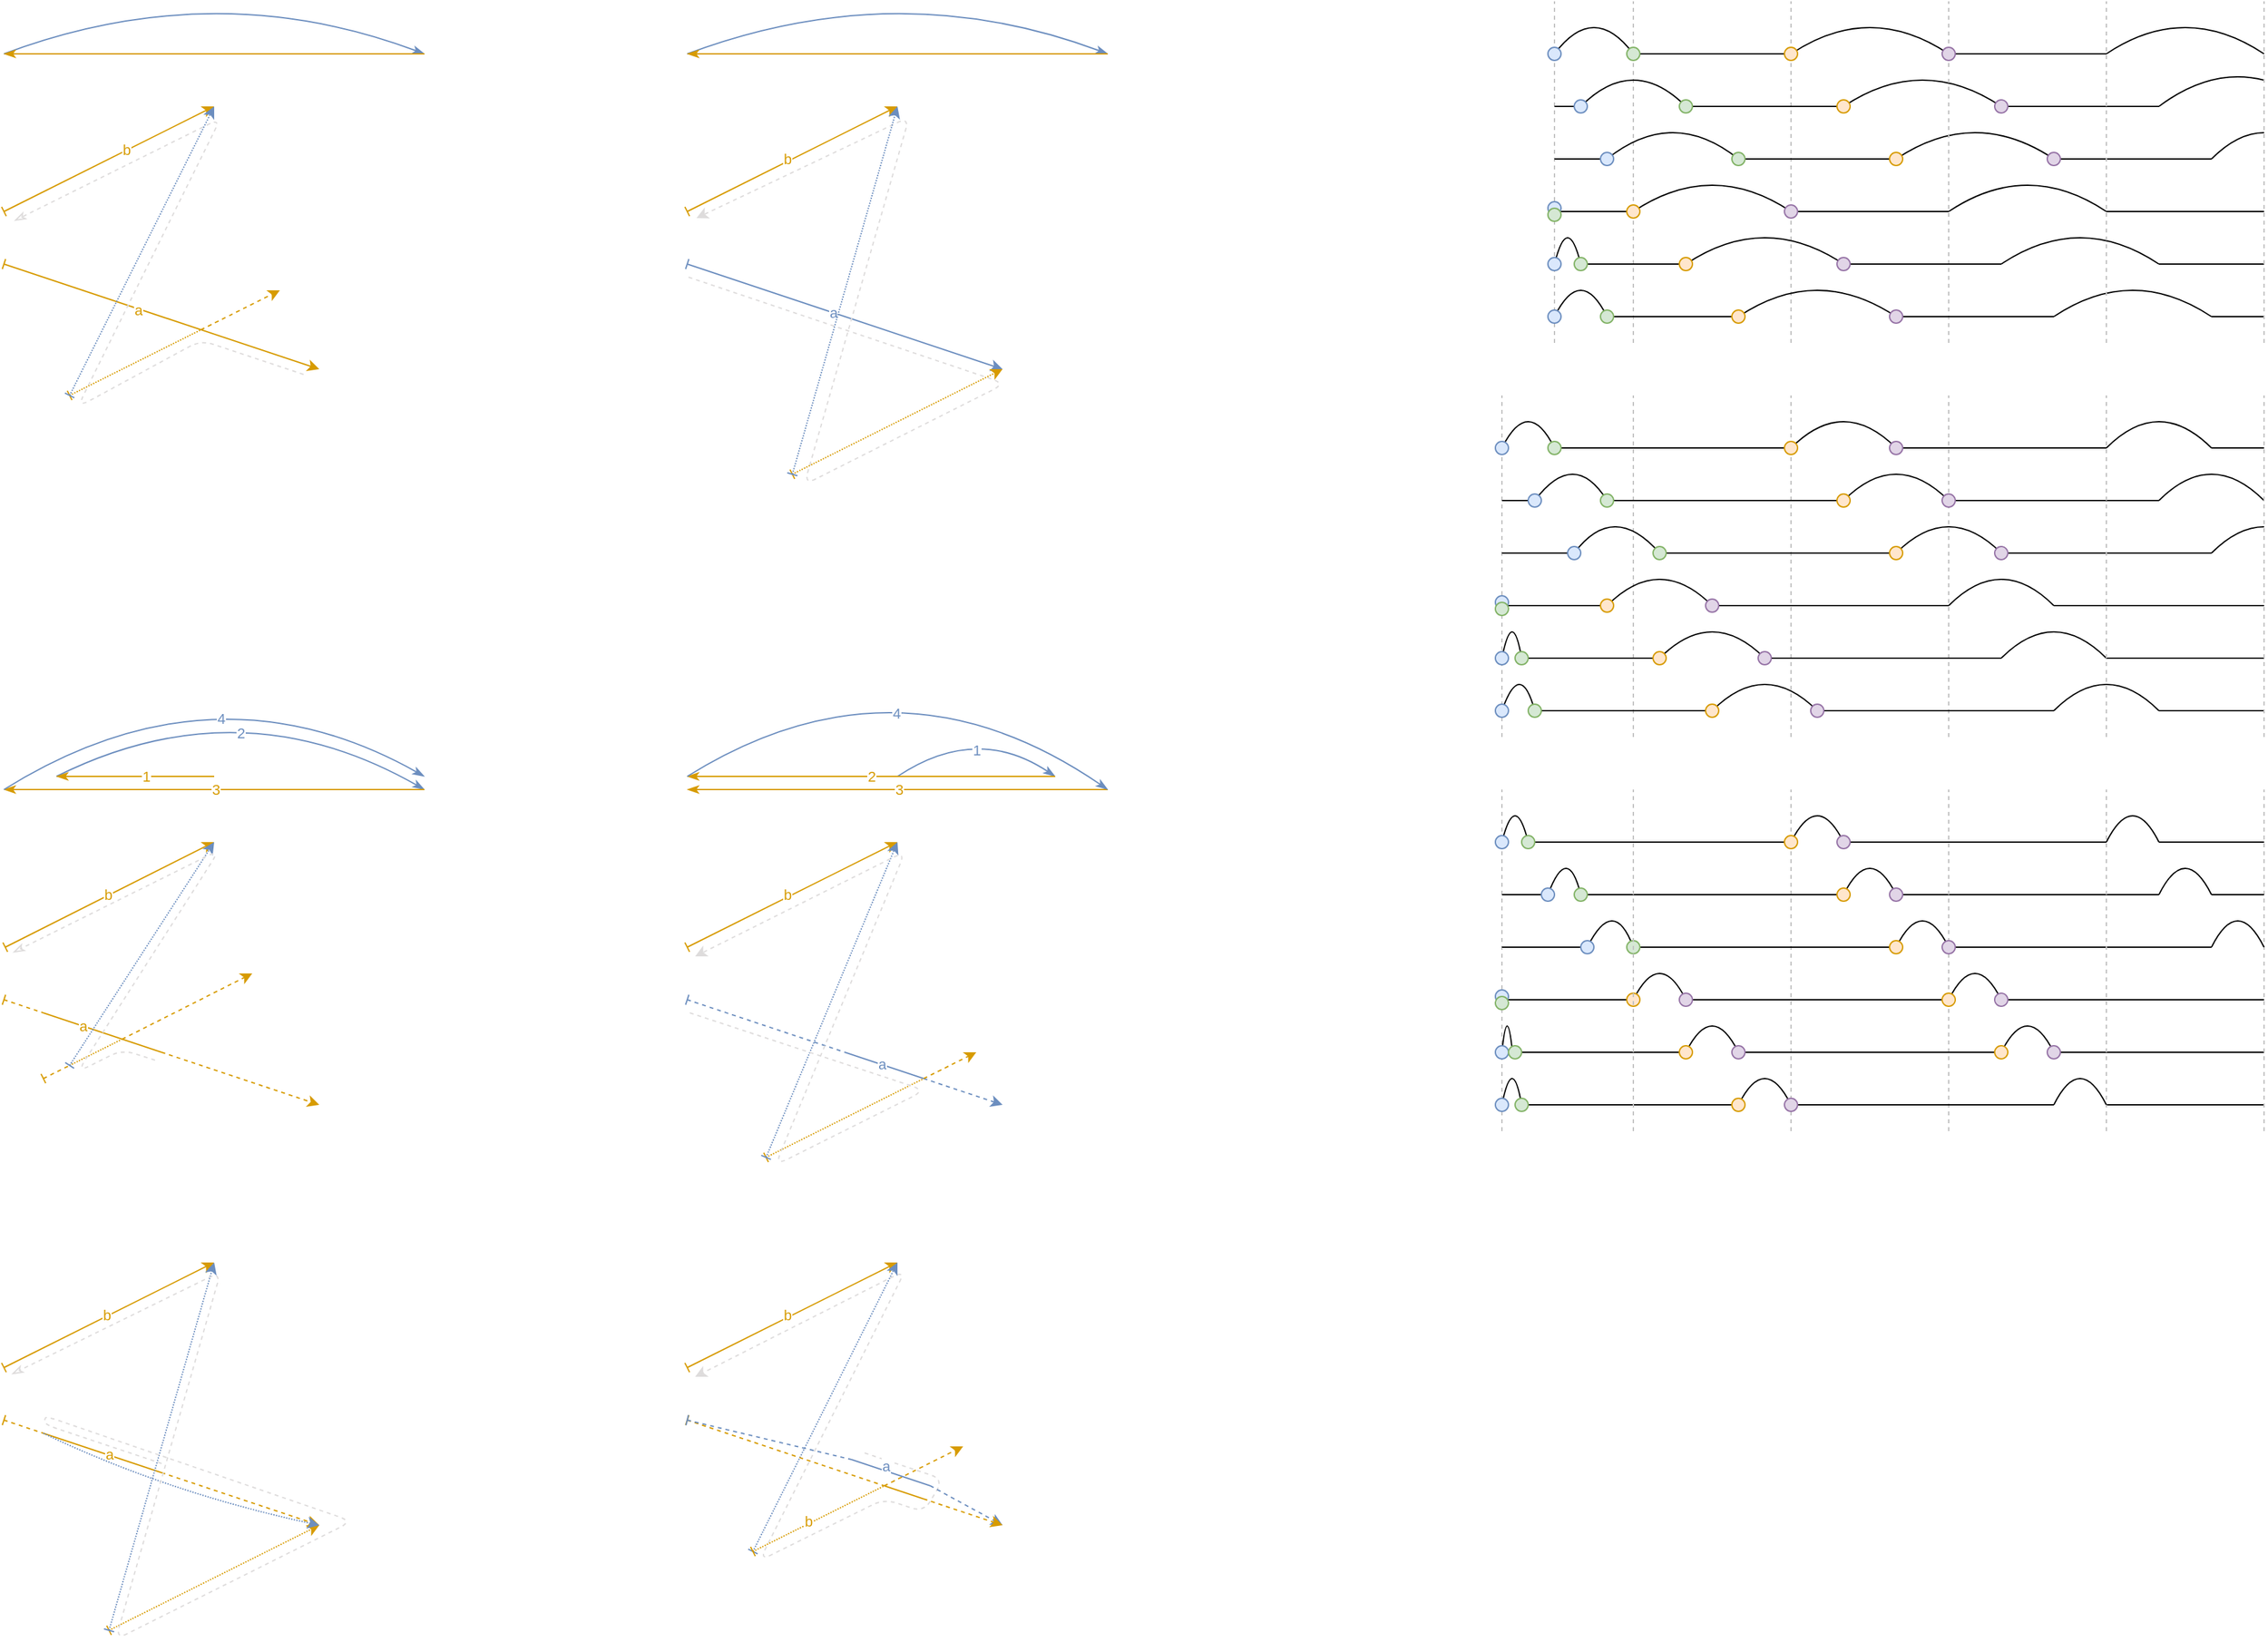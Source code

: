 <mxfile version="21.0.10" type="device"><diagram id="4L4DDIKQ3bU_2eWGtAkO" name="Page-1"><mxGraphModel dx="3585" dy="1890" grid="1" gridSize="10" guides="0" tooltips="1" connect="0" arrows="0" fold="1" page="1" pageScale="1" pageWidth="4681" pageHeight="3300" math="0" shadow="0"><root><mxCell id="0"/><mxCell id="1" parent="0"/><mxCell id="dIx1owEwMWt9nK3Hzq4R-2" value="" style="endArrow=classicThin;html=1;curved=1;endFill=1;fillColor=#dae8fc;strokeColor=#6c8ebf;" parent="1" edge="1"><mxGeometry width="50" height="50" relative="1" as="geometry"><mxPoint x="80" y="160" as="sourcePoint"/><mxPoint x="400" y="160" as="targetPoint"/><Array as="points"><mxPoint x="240" y="100"/></Array></mxGeometry></mxCell><mxCell id="dIx1owEwMWt9nK3Hzq4R-3" value="" style="endArrow=classicThin;html=1;curved=1;endFill=1;fillColor=#ffe6cc;strokeColor=#d79b00;" parent="1" edge="1"><mxGeometry width="50" height="50" relative="1" as="geometry"><mxPoint x="400" y="160" as="sourcePoint"/><mxPoint x="80" y="160" as="targetPoint"/></mxGeometry></mxCell><mxCell id="dIx1owEwMWt9nK3Hzq4R-4" value="" style="endArrow=classic;html=1;curved=1;fillColor=#ffe6cc;strokeColor=#d79b00;startArrow=baseDash;startFill=0;" parent="1" edge="1"><mxGeometry width="50" height="50" relative="1" as="geometry"><mxPoint x="80" y="280" as="sourcePoint"/><mxPoint x="240" y="200" as="targetPoint"/></mxGeometry></mxCell><mxCell id="dIx1owEwMWt9nK3Hzq4R-14" value="b" style="edgeLabel;html=1;align=center;verticalAlign=middle;resizable=0;points=[];fontColor=#D79B00;" parent="dIx1owEwMWt9nK3Hzq4R-4" vertex="1" connectable="0"><mxGeometry x="0.152" relative="1" as="geometry"><mxPoint x="1" y="-1" as="offset"/></mxGeometry></mxCell><mxCell id="dIx1owEwMWt9nK3Hzq4R-5" value="" style="endArrow=classic;html=1;curved=1;fillColor=#ffe6cc;strokeColor=#d79b00;startArrow=baseDash;startFill=0;fontColor=#D79B00;" parent="1" edge="1"><mxGeometry width="50" height="50" relative="1" as="geometry"><mxPoint x="80" y="320" as="sourcePoint"/><mxPoint x="320" y="400" as="targetPoint"/></mxGeometry></mxCell><mxCell id="dIx1owEwMWt9nK3Hzq4R-15" value="a" style="edgeLabel;html=1;align=center;verticalAlign=middle;resizable=0;points=[];fontColor=#D79B00;" parent="dIx1owEwMWt9nK3Hzq4R-5" vertex="1" connectable="0"><mxGeometry x="0.105" relative="1" as="geometry"><mxPoint x="-31" y="-10" as="offset"/></mxGeometry></mxCell><mxCell id="dIx1owEwMWt9nK3Hzq4R-16" value="" style="endArrow=classic;html=1;fontColor=#D79B00;curved=1;fillColor=#ffe6cc;strokeColor=#d79b00;dashed=1;" parent="1" edge="1"><mxGeometry width="50" height="50" relative="1" as="geometry"><mxPoint x="230" y="370" as="sourcePoint"/><mxPoint x="290" y="340" as="targetPoint"/></mxGeometry></mxCell><mxCell id="dIx1owEwMWt9nK3Hzq4R-22" value="" style="endArrow=classic;html=1;curved=1;fillColor=#dae8fc;strokeColor=#6c8ebf;startArrow=baseDash;startFill=0;fontColor=#D79B00;" parent="1" edge="1"><mxGeometry width="50" height="50" relative="1" as="geometry"><mxPoint x="600" y="320" as="sourcePoint"/><mxPoint x="840" y="400" as="targetPoint"/></mxGeometry></mxCell><mxCell id="dIx1owEwMWt9nK3Hzq4R-23" value="a" style="edgeLabel;html=1;align=center;verticalAlign=middle;resizable=0;points=[];fontColor=#6C8EBF;" parent="dIx1owEwMWt9nK3Hzq4R-22" vertex="1" connectable="0"><mxGeometry x="0.105" relative="1" as="geometry"><mxPoint x="-22" y="-8" as="offset"/></mxGeometry></mxCell><mxCell id="dIx1owEwMWt9nK3Hzq4R-27" value="" style="endArrow=classic;html=1;curved=1;fillColor=#ffe6cc;strokeColor=#d79b00;startArrow=baseDash;startFill=0;" parent="1" edge="1"><mxGeometry width="50" height="50" relative="1" as="geometry"><mxPoint x="600" y="280" as="sourcePoint"/><mxPoint x="760" y="200" as="targetPoint"/></mxGeometry></mxCell><mxCell id="dIx1owEwMWt9nK3Hzq4R-28" value="b" style="edgeLabel;html=1;align=center;verticalAlign=middle;resizable=0;points=[];fontColor=#D79B00;" parent="dIx1owEwMWt9nK3Hzq4R-27" vertex="1" connectable="0"><mxGeometry x="0.152" relative="1" as="geometry"><mxPoint x="-16" y="6" as="offset"/></mxGeometry></mxCell><mxCell id="dIx1owEwMWt9nK3Hzq4R-34" value="" style="endArrow=classicThin;html=1;curved=1;endFill=1;fillColor=#dae8fc;strokeColor=#6c8ebf;" parent="1" edge="1"><mxGeometry width="50" height="50" relative="1" as="geometry"><mxPoint x="120" y="710" as="sourcePoint"/><mxPoint x="400" y="720" as="targetPoint"/><Array as="points"><mxPoint x="260" y="640"/></Array></mxGeometry></mxCell><mxCell id="dIx1owEwMWt9nK3Hzq4R-40" value="2" style="edgeLabel;html=1;align=center;verticalAlign=middle;resizable=0;points=[];fontColor=#6C8EBF;" parent="dIx1owEwMWt9nK3Hzq4R-34" vertex="1" connectable="0"><mxGeometry x="-0.503" y="-12" relative="1" as="geometry"><mxPoint x="64" y="-9" as="offset"/></mxGeometry></mxCell><mxCell id="dIx1owEwMWt9nK3Hzq4R-35" value="" style="endArrow=classicThin;html=1;curved=1;endFill=1;fillColor=#ffe6cc;strokeColor=#d79b00;" parent="1" edge="1"><mxGeometry width="50" height="50" relative="1" as="geometry"><mxPoint x="240" y="710" as="sourcePoint"/><mxPoint x="120" y="710" as="targetPoint"/></mxGeometry></mxCell><mxCell id="dIx1owEwMWt9nK3Hzq4R-39" value="1" style="edgeLabel;html=1;align=center;verticalAlign=middle;resizable=0;points=[];fontColor=#D79B00;" parent="dIx1owEwMWt9nK3Hzq4R-35" vertex="1" connectable="0"><mxGeometry x="-0.133" relative="1" as="geometry"><mxPoint as="offset"/></mxGeometry></mxCell><mxCell id="dIx1owEwMWt9nK3Hzq4R-36" value="" style="endArrow=classicThin;html=1;curved=1;endFill=1;fillColor=#ffe6cc;strokeColor=#d79b00;" parent="1" edge="1"><mxGeometry width="50" height="50" relative="1" as="geometry"><mxPoint x="400" y="720" as="sourcePoint"/><mxPoint x="80" y="720" as="targetPoint"/></mxGeometry></mxCell><mxCell id="dIx1owEwMWt9nK3Hzq4R-41" value="3" style="edgeLabel;html=1;align=center;verticalAlign=middle;resizable=0;points=[];fontColor=#D79B00;" parent="dIx1owEwMWt9nK3Hzq4R-36" vertex="1" connectable="0"><mxGeometry x="-0.227" y="-2" relative="1" as="geometry"><mxPoint x="-36" y="2" as="offset"/></mxGeometry></mxCell><mxCell id="dIx1owEwMWt9nK3Hzq4R-38" value="" style="endArrow=classicThin;html=1;curved=1;endFill=1;fillColor=#dae8fc;strokeColor=#6c8ebf;" parent="1" edge="1"><mxGeometry width="50" height="50" relative="1" as="geometry"><mxPoint x="80" y="720" as="sourcePoint"/><mxPoint x="400" y="710" as="targetPoint"/><Array as="points"><mxPoint x="240" y="620"/></Array></mxGeometry></mxCell><mxCell id="dIx1owEwMWt9nK3Hzq4R-65" value="4" style="edgeLabel;html=1;align=center;verticalAlign=middle;resizable=0;points=[];fontColor=#6C8EBF;" parent="dIx1owEwMWt9nK3Hzq4R-38" vertex="1" connectable="0"><mxGeometry x="-0.359" y="-27" relative="1" as="geometry"><mxPoint x="49" y="-14" as="offset"/></mxGeometry></mxCell><mxCell id="dIx1owEwMWt9nK3Hzq4R-43" value="" style="endArrow=classicThin;html=1;dashed=1;fontColor=#D79B00;rounded=1;endFill=0;fillColor=#f5f5f5;strokeColor=#DEDCDC;" parent="1" edge="1"><mxGeometry width="50" height="50" relative="1" as="geometry"><mxPoint x="308" y="404" as="sourcePoint"/><mxPoint x="88" y="287" as="targetPoint"/><Array as="points"><mxPoint x="230" y="378"/><mxPoint x="136" y="429"/><mxPoint x="245" y="209"/></Array></mxGeometry></mxCell><mxCell id="dIx1owEwMWt9nK3Hzq4R-44" value="" style="endArrow=classic;html=1;rounded=1;dashed=1;strokeColor=#DEDCDC;fontColor=#D79B00;" parent="1" edge="1"><mxGeometry width="50" height="50" relative="1" as="geometry"><mxPoint x="601" y="330" as="sourcePoint"/><mxPoint x="607" y="285" as="targetPoint"/><Array as="points"><mxPoint x="842" y="411"/><mxPoint x="689" y="488"/><mxPoint x="769" y="208"/></Array></mxGeometry></mxCell><mxCell id="dIx1owEwMWt9nK3Hzq4R-45" value="" style="endArrow=classic;html=1;curved=1;fillColor=#ffe6cc;strokeColor=#d79b00;startArrow=baseDash;startFill=0;" parent="1" edge="1"><mxGeometry width="50" height="50" relative="1" as="geometry"><mxPoint x="81" y="840" as="sourcePoint"/><mxPoint x="240" y="760" as="targetPoint"/></mxGeometry></mxCell><mxCell id="dIx1owEwMWt9nK3Hzq4R-46" value="b" style="edgeLabel;html=1;align=center;verticalAlign=middle;resizable=0;points=[];fontColor=#D79B00;" parent="dIx1owEwMWt9nK3Hzq4R-45" vertex="1" connectable="0"><mxGeometry x="0.152" relative="1" as="geometry"><mxPoint x="-14" y="6" as="offset"/></mxGeometry></mxCell><mxCell id="dIx1owEwMWt9nK3Hzq4R-47" value="" style="endArrow=none;html=1;curved=1;fillColor=#ffe6cc;strokeColor=#d79b00;startArrow=none;startFill=0;fontColor=#D79B00;endFill=0;" parent="1" edge="1"><mxGeometry width="50" height="50" relative="1" as="geometry"><mxPoint x="110" y="890" as="sourcePoint"/><mxPoint x="200" y="920" as="targetPoint"/></mxGeometry></mxCell><mxCell id="dIx1owEwMWt9nK3Hzq4R-48" value="a" style="edgeLabel;html=1;align=center;verticalAlign=middle;resizable=0;points=[];fontColor=#D79B00;" parent="dIx1owEwMWt9nK3Hzq4R-47" vertex="1" connectable="0"><mxGeometry x="0.105" relative="1" as="geometry"><mxPoint x="-20" y="-7" as="offset"/></mxGeometry></mxCell><mxCell id="dIx1owEwMWt9nK3Hzq4R-49" value="" style="endArrow=classic;html=1;fontColor=#D79B00;curved=1;fillColor=#ffe6cc;strokeColor=#d79b00;dashed=1;" parent="1" edge="1"><mxGeometry width="50" height="50" relative="1" as="geometry"><mxPoint x="200" y="920" as="sourcePoint"/><mxPoint x="320" y="960" as="targetPoint"/></mxGeometry></mxCell><mxCell id="dIx1owEwMWt9nK3Hzq4R-50" value="" style="endArrow=none;html=1;fontColor=#D79B00;curved=1;fillColor=#ffe6cc;strokeColor=#d79b00;dashed=1;endFill=0;dashPattern=1 1;startArrow=none;startFill=0;" parent="1" edge="1"><mxGeometry width="50" height="50" relative="1" as="geometry"><mxPoint x="130" y="930" as="sourcePoint"/><mxPoint x="170" y="910" as="targetPoint"/></mxGeometry></mxCell><mxCell id="dIx1owEwMWt9nK3Hzq4R-51" value="" style="endArrow=classic;html=1;fontColor=#D79B00;curved=1;fillColor=#dae8fc;strokeColor=#6c8ebf;dashed=1;dashPattern=1 1;startArrow=baseDash;startFill=0;" parent="1" edge="1"><mxGeometry width="50" height="50" relative="1" as="geometry"><mxPoint x="130" y="930" as="sourcePoint"/><mxPoint x="240" y="760" as="targetPoint"/></mxGeometry></mxCell><mxCell id="dIx1owEwMWt9nK3Hzq4R-53" value="" style="endArrow=classicThin;html=1;dashed=1;fontColor=#D79B00;rounded=1;endFill=0;fillColor=#f5f5f5;strokeColor=#DEDCDC;" parent="1" edge="1"><mxGeometry width="50" height="50" relative="1" as="geometry"><mxPoint x="195" y="926" as="sourcePoint"/><mxPoint x="87" y="844" as="targetPoint"/><Array as="points"><mxPoint x="170" y="918"/><mxPoint x="136" y="935"/><mxPoint x="244" y="766"/></Array></mxGeometry></mxCell><mxCell id="dIx1owEwMWt9nK3Hzq4R-54" value="" style="endArrow=none;html=1;curved=1;fillColor=#ffe6cc;strokeColor=#d79b00;startArrow=baseDash;startFill=0;fontColor=#D79B00;endFill=0;dashed=1;" parent="1" edge="1"><mxGeometry width="50" height="50" relative="1" as="geometry"><mxPoint x="80" y="880" as="sourcePoint"/><mxPoint x="110" y="890" as="targetPoint"/></mxGeometry></mxCell><mxCell id="dIx1owEwMWt9nK3Hzq4R-56" value="" style="endArrow=none;html=1;curved=1;fillColor=#ffe6cc;strokeColor=#d79b00;startArrow=none;startFill=0;fontColor=#D79B00;endFill=0;" parent="1" edge="1"><mxGeometry width="50" height="50" relative="1" as="geometry"><mxPoint x="110" y="1210" as="sourcePoint"/><mxPoint x="200" y="1240" as="targetPoint"/></mxGeometry></mxCell><mxCell id="dIx1owEwMWt9nK3Hzq4R-57" value="a" style="edgeLabel;html=1;align=center;verticalAlign=middle;resizable=0;points=[];fontColor=#D79B00;" parent="dIx1owEwMWt9nK3Hzq4R-56" vertex="1" connectable="0"><mxGeometry x="0.105" relative="1" as="geometry"><mxPoint y="-1" as="offset"/></mxGeometry></mxCell><mxCell id="dIx1owEwMWt9nK3Hzq4R-58" value="" style="endArrow=classic;html=1;fontColor=#D79B00;curved=1;fillColor=#ffe6cc;strokeColor=#d79b00;dashed=1;" parent="1" edge="1"><mxGeometry width="50" height="50" relative="1" as="geometry"><mxPoint x="200" y="1240" as="sourcePoint"/><mxPoint x="320" y="1280" as="targetPoint"/></mxGeometry></mxCell><mxCell id="dIx1owEwMWt9nK3Hzq4R-59" value="" style="endArrow=none;html=1;curved=1;fillColor=#ffe6cc;strokeColor=#d79b00;startArrow=baseDash;startFill=0;fontColor=#D79B00;endFill=0;dashed=1;" parent="1" edge="1"><mxGeometry width="50" height="50" relative="1" as="geometry"><mxPoint x="80" y="1200" as="sourcePoint"/><mxPoint x="110" y="1210" as="targetPoint"/></mxGeometry></mxCell><mxCell id="dIx1owEwMWt9nK3Hzq4R-60" value="" style="endArrow=classic;html=1;curved=1;fillColor=#ffe6cc;strokeColor=#d79b00;startArrow=baseDash;startFill=0;" parent="1" edge="1"><mxGeometry width="50" height="50" relative="1" as="geometry"><mxPoint x="80" y="1160" as="sourcePoint"/><mxPoint x="240" y="1080" as="targetPoint"/></mxGeometry></mxCell><mxCell id="dIx1owEwMWt9nK3Hzq4R-61" value="b" style="edgeLabel;html=1;align=center;verticalAlign=middle;resizable=0;points=[];fontColor=#D79B00;" parent="dIx1owEwMWt9nK3Hzq4R-60" vertex="1" connectable="0"><mxGeometry x="0.152" relative="1" as="geometry"><mxPoint x="-14" y="6" as="offset"/></mxGeometry></mxCell><mxCell id="dIx1owEwMWt9nK3Hzq4R-63" value="" style="endArrow=classic;html=1;curved=1;fillColor=#ffe6cc;strokeColor=#d79b00;startArrow=baseDash;startFill=0;dashed=1;dashPattern=1 1;" parent="1" edge="1"><mxGeometry width="50" height="50" relative="1" as="geometry"><mxPoint x="160" y="1360" as="sourcePoint"/><mxPoint x="320" y="1280" as="targetPoint"/></mxGeometry></mxCell><mxCell id="dIx1owEwMWt9nK3Hzq4R-64" value="" style="endArrow=classic;html=1;fontColor=#D79B00;curved=1;fillColor=#dae8fc;strokeColor=#6c8ebf;dashed=1;dashPattern=1 1;startArrow=baseDash;startFill=0;" parent="1" edge="1"><mxGeometry width="50" height="50" relative="1" as="geometry"><mxPoint x="160" y="1360" as="sourcePoint"/><mxPoint x="240" y="1080" as="targetPoint"/></mxGeometry></mxCell><mxCell id="dIx1owEwMWt9nK3Hzq4R-29" value="" style="endArrow=classic;html=1;curved=1;fillColor=#ffe6cc;strokeColor=#d79b00;startArrow=baseDash;startFill=0;dashed=1;dashPattern=1 1;" parent="1" edge="1"><mxGeometry width="50" height="50" relative="1" as="geometry"><mxPoint x="680" y="480" as="sourcePoint"/><mxPoint x="840" y="400" as="targetPoint"/></mxGeometry></mxCell><mxCell id="dIx1owEwMWt9nK3Hzq4R-18" value="" style="endArrow=none;html=1;fontColor=#D79B00;curved=1;fillColor=#ffe6cc;strokeColor=#d79b00;dashed=1;endFill=0;dashPattern=1 1;startArrow=baseDash;startFill=0;" parent="1" edge="1"><mxGeometry width="50" height="50" relative="1" as="geometry"><mxPoint x="130" y="420" as="sourcePoint"/><mxPoint x="230" y="370" as="targetPoint"/></mxGeometry></mxCell><mxCell id="dIx1owEwMWt9nK3Hzq4R-19" value="" style="endArrow=classic;html=1;fontColor=#D79B00;curved=1;fillColor=#dae8fc;strokeColor=#6c8ebf;dashed=1;dashPattern=1 1;startArrow=baseDash;startFill=0;" parent="1" edge="1"><mxGeometry width="50" height="50" relative="1" as="geometry"><mxPoint x="130" y="420" as="sourcePoint"/><mxPoint x="240" y="200" as="targetPoint"/></mxGeometry></mxCell><mxCell id="dIx1owEwMWt9nK3Hzq4R-31" value="" style="endArrow=classic;html=1;curved=1;fillColor=#dae8fc;strokeColor=#6c8ebf;startArrow=baseDash;startFill=0;fontColor=#D79B00;dashed=1;dashPattern=1 1;" parent="1" edge="1"><mxGeometry width="50" height="50" relative="1" as="geometry"><mxPoint x="680" y="480" as="sourcePoint"/><mxPoint x="760" y="200" as="targetPoint"/></mxGeometry></mxCell><mxCell id="dIx1owEwMWt9nK3Hzq4R-62" value="" style="endArrow=classic;html=1;fontColor=#D79B00;curved=1;fillColor=#dae8fc;strokeColor=#6c8ebf;dashed=1;dashPattern=1 1;" parent="1" edge="1"><mxGeometry width="50" height="50" relative="1" as="geometry"><mxPoint x="110" y="1210" as="sourcePoint"/><mxPoint x="320" y="1280" as="targetPoint"/><Array as="points"><mxPoint x="204" y="1255"/></Array></mxGeometry></mxCell><mxCell id="dIx1owEwMWt9nK3Hzq4R-66" value="" style="endArrow=classicThin;html=1;dashed=1;fontColor=#D79B00;rounded=1;endFill=0;fillColor=#f5f5f5;strokeColor=#DEDCDC;" parent="1" edge="1"><mxGeometry width="50" height="50" relative="1" as="geometry"><mxPoint x="200" y="1233" as="sourcePoint"/><mxPoint x="86" y="1165" as="targetPoint"/><Array as="points"><mxPoint x="110" y="1203"/><mxPoint x="112" y="1197"/><mxPoint x="345" y="1277"/><mxPoint x="165" y="1367"/><mxPoint x="245" y="1087"/></Array></mxGeometry></mxCell><mxCell id="dIx1owEwMWt9nK3Hzq4R-67" value="" style="endArrow=none;html=1;curved=1;fillColor=#dae8fc;strokeColor=#6c8ebf;startArrow=baseDash;startFill=0;fontColor=#D79B00;endFill=0;dashed=1;" parent="1" edge="1"><mxGeometry width="50" height="50" relative="1" as="geometry"><mxPoint x="600" y="880" as="sourcePoint"/><mxPoint x="720" y="920" as="targetPoint"/></mxGeometry></mxCell><mxCell id="dIx1owEwMWt9nK3Hzq4R-69" value="" style="endArrow=classic;html=1;curved=1;fillColor=#ffe6cc;strokeColor=#d79b00;startArrow=baseDash;startFill=0;" parent="1" edge="1"><mxGeometry width="50" height="50" relative="1" as="geometry"><mxPoint x="600" y="840" as="sourcePoint"/><mxPoint x="760" y="760" as="targetPoint"/></mxGeometry></mxCell><mxCell id="dIx1owEwMWt9nK3Hzq4R-70" value="b" style="edgeLabel;html=1;align=center;verticalAlign=middle;resizable=0;points=[];fontColor=#D79B00;" parent="dIx1owEwMWt9nK3Hzq4R-69" vertex="1" connectable="0"><mxGeometry x="0.152" relative="1" as="geometry"><mxPoint x="-16" y="6" as="offset"/></mxGeometry></mxCell><mxCell id="dIx1owEwMWt9nK3Hzq4R-72" value="" style="endArrow=none;html=1;curved=1;fillColor=#ffe6cc;strokeColor=#d79b00;startArrow=baseDash;startFill=0;dashed=1;dashPattern=1 1;endFill=0;" parent="1" edge="1"><mxGeometry width="50" height="50" relative="1" as="geometry"><mxPoint x="660" y="1000" as="sourcePoint"/><mxPoint x="780" y="940" as="targetPoint"/></mxGeometry></mxCell><mxCell id="dIx1owEwMWt9nK3Hzq4R-73" value="" style="endArrow=classic;html=1;curved=1;fillColor=#dae8fc;strokeColor=#6c8ebf;startArrow=baseDash;startFill=0;fontColor=#D79B00;dashed=1;dashPattern=1 1;" parent="1" edge="1"><mxGeometry width="50" height="50" relative="1" as="geometry"><mxPoint x="660" y="1000" as="sourcePoint"/><mxPoint x="760" y="760" as="targetPoint"/></mxGeometry></mxCell><mxCell id="dIx1owEwMWt9nK3Hzq4R-74" value="" style="endArrow=none;html=1;curved=1;fillColor=#dae8fc;strokeColor=#6c8ebf;startArrow=none;startFill=0;fontColor=#D79B00;endFill=0;" parent="1" edge="1"><mxGeometry width="50" height="50" relative="1" as="geometry"><mxPoint x="720" y="920" as="sourcePoint"/><mxPoint x="780" y="940" as="targetPoint"/></mxGeometry></mxCell><mxCell id="dIx1owEwMWt9nK3Hzq4R-75" value="a" style="edgeLabel;html=1;align=center;verticalAlign=middle;resizable=0;points=[];fontColor=#6C8EBF;" parent="dIx1owEwMWt9nK3Hzq4R-74" vertex="1" connectable="0"><mxGeometry x="0.105" relative="1" as="geometry"><mxPoint x="-5" y="-2" as="offset"/></mxGeometry></mxCell><mxCell id="dIx1owEwMWt9nK3Hzq4R-76" value="" style="endArrow=classic;html=1;curved=1;fillColor=#dae8fc;strokeColor=#6c8ebf;startArrow=none;startFill=0;fontColor=#D79B00;dashed=1;" parent="1" edge="1"><mxGeometry width="50" height="50" relative="1" as="geometry"><mxPoint x="780" y="940" as="sourcePoint"/><mxPoint x="840" y="960" as="targetPoint"/></mxGeometry></mxCell><mxCell id="dIx1owEwMWt9nK3Hzq4R-78" value="" style="endArrow=classicThin;html=1;curved=1;endFill=1;fillColor=#dae8fc;strokeColor=#6c8ebf;" parent="1" edge="1"><mxGeometry width="50" height="50" relative="1" as="geometry"><mxPoint x="760" y="710" as="sourcePoint"/><mxPoint x="880" y="710" as="targetPoint"/><Array as="points"><mxPoint x="820" y="670"/></Array></mxGeometry></mxCell><mxCell id="dIx1owEwMWt9nK3Hzq4R-79" value="1" style="edgeLabel;html=1;align=center;verticalAlign=middle;resizable=0;points=[];fontColor=#6C8EBF;" parent="dIx1owEwMWt9nK3Hzq4R-78" vertex="1" connectable="0"><mxGeometry x="-0.503" y="-12" relative="1" as="geometry"><mxPoint x="23" y="-10" as="offset"/></mxGeometry></mxCell><mxCell id="dIx1owEwMWt9nK3Hzq4R-80" value="" style="endArrow=classicThin;html=1;curved=1;endFill=1;fillColor=#ffe6cc;strokeColor=#d79b00;" parent="1" edge="1"><mxGeometry width="50" height="50" relative="1" as="geometry"><mxPoint x="880" y="710" as="sourcePoint"/><mxPoint x="600" y="710" as="targetPoint"/></mxGeometry></mxCell><mxCell id="dIx1owEwMWt9nK3Hzq4R-81" value="2" style="edgeLabel;html=1;align=center;verticalAlign=middle;resizable=0;points=[];fontColor=#D79B00;" parent="dIx1owEwMWt9nK3Hzq4R-80" vertex="1" connectable="0"><mxGeometry x="-0.133" relative="1" as="geometry"><mxPoint x="-19" as="offset"/></mxGeometry></mxCell><mxCell id="dIx1owEwMWt9nK3Hzq4R-82" value="" style="endArrow=classicThin;html=1;curved=1;endFill=1;fillColor=#ffe6cc;strokeColor=#d79b00;" parent="1" edge="1"><mxGeometry width="50" height="50" relative="1" as="geometry"><mxPoint x="920" y="720" as="sourcePoint"/><mxPoint x="600" y="720" as="targetPoint"/></mxGeometry></mxCell><mxCell id="dIx1owEwMWt9nK3Hzq4R-83" value="3" style="edgeLabel;html=1;align=center;verticalAlign=middle;resizable=0;points=[];fontColor=#D79B00;" parent="dIx1owEwMWt9nK3Hzq4R-82" vertex="1" connectable="0"><mxGeometry x="-0.227" y="-2" relative="1" as="geometry"><mxPoint x="-36" y="2" as="offset"/></mxGeometry></mxCell><mxCell id="dIx1owEwMWt9nK3Hzq4R-84" value="" style="endArrow=classicThin;html=1;curved=1;endFill=1;fillColor=#dae8fc;strokeColor=#6c8ebf;" parent="1" edge="1"><mxGeometry width="50" height="50" relative="1" as="geometry"><mxPoint x="600" y="710" as="sourcePoint"/><mxPoint x="920" y="720" as="targetPoint"/><Array as="points"><mxPoint x="760" y="610"/></Array></mxGeometry></mxCell><mxCell id="dIx1owEwMWt9nK3Hzq4R-85" value="4" style="edgeLabel;html=1;align=center;verticalAlign=middle;resizable=0;points=[];fontColor=#6C8EBF;" parent="dIx1owEwMWt9nK3Hzq4R-84" vertex="1" connectable="0"><mxGeometry x="-0.359" y="-27" relative="1" as="geometry"><mxPoint x="41" y="-6" as="offset"/></mxGeometry></mxCell><mxCell id="dIx1owEwMWt9nK3Hzq4R-86" value="" style="endArrow=classic;html=1;rounded=1;dashed=1;strokeColor=#DEDCDC;fontColor=#D79B00;" parent="1" edge="1"><mxGeometry width="50" height="50" relative="1" as="geometry"><mxPoint x="602" y="890" as="sourcePoint"/><mxPoint x="606" y="847" as="targetPoint"/><Array as="points"><mxPoint x="781" y="949"/><mxPoint x="667" y="1006"/><mxPoint x="766" y="767"/></Array></mxGeometry></mxCell><mxCell id="dIx1owEwMWt9nK3Hzq4R-88" value="" style="endArrow=classic;html=1;curved=1;fillColor=#ffe6cc;strokeColor=#d79b00;startArrow=baseDash;startFill=0;" parent="1" edge="1"><mxGeometry width="50" height="50" relative="1" as="geometry"><mxPoint x="600" y="1160" as="sourcePoint"/><mxPoint x="760" y="1080" as="targetPoint"/></mxGeometry></mxCell><mxCell id="dIx1owEwMWt9nK3Hzq4R-89" value="b" style="edgeLabel;html=1;align=center;verticalAlign=middle;resizable=0;points=[];fontColor=#D79B00;" parent="dIx1owEwMWt9nK3Hzq4R-88" vertex="1" connectable="0"><mxGeometry x="0.152" relative="1" as="geometry"><mxPoint x="-16" y="6" as="offset"/></mxGeometry></mxCell><mxCell id="dIx1owEwMWt9nK3Hzq4R-91" value="" style="endArrow=classic;html=1;curved=1;fillColor=#dae8fc;strokeColor=#6c8ebf;startArrow=baseDash;startFill=0;fontColor=#D79B00;dashed=1;dashPattern=1 1;" parent="1" edge="1"><mxGeometry width="50" height="50" relative="1" as="geometry"><mxPoint x="650" y="1300" as="sourcePoint"/><mxPoint x="760" y="1080" as="targetPoint"/></mxGeometry></mxCell><mxCell id="dIx1owEwMWt9nK3Hzq4R-95" value="" style="endArrow=classic;html=1;rounded=1;dashed=1;strokeColor=#DEDCDC;fontColor=#D79B00;" parent="1" edge="1"><mxGeometry width="50" height="50" relative="1" as="geometry"><mxPoint x="735" y="1225" as="sourcePoint"/><mxPoint x="606" y="1167" as="targetPoint"/><Array as="points"><mxPoint x="795" y="1245"/><mxPoint x="780" y="1270"/><mxPoint x="750" y="1260"/><mxPoint x="655" y="1307"/><mxPoint x="766" y="1086"/></Array></mxGeometry></mxCell><mxCell id="dIx1owEwMWt9nK3Hzq4R-90" value="" style="endArrow=none;html=1;curved=1;fillColor=#ffe6cc;strokeColor=#d79b00;startArrow=none;startFill=0;endFill=0;" parent="1" edge="1"><mxGeometry width="50" height="50" relative="1" as="geometry"><mxPoint x="750" y="1250" as="sourcePoint"/><mxPoint x="780" y="1260" as="targetPoint"/></mxGeometry></mxCell><mxCell id="dIx1owEwMWt9nK3Hzq4R-97" value="" style="endArrow=none;html=1;curved=1;fillColor=#ffe6cc;strokeColor=#d79b00;startArrow=baseDash;startFill=0;endFill=0;dashed=1;dashPattern=1 1;" parent="1" edge="1"><mxGeometry width="50" height="50" relative="1" as="geometry"><mxPoint x="650" y="1300" as="sourcePoint"/><mxPoint x="750" y="1250" as="targetPoint"/></mxGeometry></mxCell><mxCell id="dIx1owEwMWt9nK3Hzq4R-98" value="b" style="edgeLabel;html=1;align=center;verticalAlign=middle;resizable=0;points=[];fontColor=#D79B00;" parent="dIx1owEwMWt9nK3Hzq4R-97" vertex="1" connectable="0"><mxGeometry x="0.152" relative="1" as="geometry"><mxPoint x="-16" y="6" as="offset"/></mxGeometry></mxCell><mxCell id="dIx1owEwMWt9nK3Hzq4R-99" value="" style="endArrow=none;html=1;curved=1;fillColor=#ffe6cc;strokeColor=#d79b00;startArrow=baseDash;startFill=0;dashed=1;endFill=0;" parent="1" edge="1"><mxGeometry width="50" height="50" relative="1" as="geometry"><mxPoint x="600" y="1200" as="sourcePoint"/><mxPoint x="750" y="1250" as="targetPoint"/></mxGeometry></mxCell><mxCell id="dIx1owEwMWt9nK3Hzq4R-101" value="" style="endArrow=classicThin;html=1;curved=1;endFill=1;fillColor=#dae8fc;strokeColor=#6c8ebf;" parent="1" edge="1"><mxGeometry width="50" height="50" relative="1" as="geometry"><mxPoint x="600" y="160" as="sourcePoint"/><mxPoint x="920" y="160" as="targetPoint"/><Array as="points"><mxPoint x="760" y="100"/></Array></mxGeometry></mxCell><mxCell id="dIx1owEwMWt9nK3Hzq4R-102" value="" style="endArrow=classicThin;html=1;curved=1;endFill=1;fillColor=#ffe6cc;strokeColor=#d79b00;" parent="1" edge="1"><mxGeometry width="50" height="50" relative="1" as="geometry"><mxPoint x="920" y="160" as="sourcePoint"/><mxPoint x="600" y="160" as="targetPoint"/></mxGeometry></mxCell><mxCell id="dIx1owEwMWt9nK3Hzq4R-105" value="" style="endArrow=classic;html=1;curved=1;fillColor=#ffe6cc;strokeColor=#d79b00;startArrow=none;startFill=0;dashed=1;" parent="1" edge="1"><mxGeometry width="50" height="50" relative="1" as="geometry"><mxPoint x="170" y="910" as="sourcePoint"/><mxPoint x="269" y="860" as="targetPoint"/></mxGeometry></mxCell><mxCell id="dIx1owEwMWt9nK3Hzq4R-107" value="" style="endArrow=classic;html=1;curved=1;fillColor=#ffe6cc;strokeColor=#d79b00;startArrow=none;startFill=0;dashed=1;" parent="1" edge="1"><mxGeometry width="50" height="50" relative="1" as="geometry"><mxPoint x="750" y="1250" as="sourcePoint"/><mxPoint x="810" y="1220" as="targetPoint"/></mxGeometry></mxCell><mxCell id="dIx1owEwMWt9nK3Hzq4R-108" value="" style="endArrow=none;html=1;curved=1;fillColor=#ffe6cc;strokeColor=#d79b00;startArrow=baseDash;startFill=0;fontColor=#D79B00;endFill=0;dashed=1;" parent="1" edge="1"><mxGeometry width="50" height="50" relative="1" as="geometry"><mxPoint x="110" y="940" as="sourcePoint"/><mxPoint x="130" y="930" as="targetPoint"/></mxGeometry></mxCell><mxCell id="dIx1owEwMWt9nK3Hzq4R-113" value="" style="endArrow=none;html=1;curved=1;fillColor=#dae8fc;strokeColor=#6c8ebf;startArrow=baseDash;startFill=0;fontColor=#D79B00;endFill=0;dashed=1;" parent="1" edge="1"><mxGeometry width="50" height="50" relative="1" as="geometry"><mxPoint x="600" y="1200" as="sourcePoint"/><mxPoint x="725" y="1230" as="targetPoint"/></mxGeometry></mxCell><mxCell id="dIx1owEwMWt9nK3Hzq4R-114" value="" style="endArrow=none;html=1;curved=1;fillColor=#dae8fc;strokeColor=#6c8ebf;startArrow=none;startFill=0;fontColor=#D79B00;endFill=0;" parent="1" edge="1"><mxGeometry width="50" height="50" relative="1" as="geometry"><mxPoint x="725" y="1230" as="sourcePoint"/><mxPoint x="785" y="1250" as="targetPoint"/></mxGeometry></mxCell><mxCell id="dIx1owEwMWt9nK3Hzq4R-115" value="a" style="edgeLabel;html=1;align=center;verticalAlign=middle;resizable=0;points=[];fontColor=#6C8EBF;" parent="dIx1owEwMWt9nK3Hzq4R-114" vertex="1" connectable="0"><mxGeometry x="0.105" relative="1" as="geometry"><mxPoint x="-7" y="-6" as="offset"/></mxGeometry></mxCell><mxCell id="dIx1owEwMWt9nK3Hzq4R-116" value="" style="endArrow=classic;html=1;curved=1;fillColor=#dae8fc;strokeColor=#6c8ebf;startArrow=none;startFill=0;fontColor=#D79B00;dashed=1;" parent="1" edge="1"><mxGeometry width="50" height="50" relative="1" as="geometry"><mxPoint x="785" y="1250" as="sourcePoint"/><mxPoint x="840" y="1280" as="targetPoint"/></mxGeometry></mxCell><mxCell id="dIx1owEwMWt9nK3Hzq4R-117" value="" style="endArrow=classic;html=1;curved=1;fillColor=#ffe6cc;strokeColor=#d79b00;startArrow=none;startFill=0;dashed=1;" parent="1" edge="1"><mxGeometry width="50" height="50" relative="1" as="geometry"><mxPoint x="780" y="940" as="sourcePoint"/><mxPoint x="820" y="920" as="targetPoint"/></mxGeometry></mxCell><mxCell id="dIx1owEwMWt9nK3Hzq4R-118" value="" style="endArrow=classic;html=1;curved=1;fillColor=#ffe6cc;strokeColor=#d79b00;startArrow=none;startFill=0;dashed=1;" parent="1" edge="1"><mxGeometry width="50" height="50" relative="1" as="geometry"><mxPoint x="780" y="1260" as="sourcePoint"/><mxPoint x="840" y="1280" as="targetPoint"/></mxGeometry></mxCell><mxCell id="m6Hq1n8jbl_uhr_pyz6t-1" value="" style="endArrow=none;html=1;rounded=0;" parent="1" edge="1"><mxGeometry width="50" height="50" relative="1" as="geometry"><mxPoint x="1320" y="160" as="sourcePoint"/><mxPoint x="1440" y="160" as="targetPoint"/></mxGeometry></mxCell><mxCell id="m6Hq1n8jbl_uhr_pyz6t-2" value="" style="curved=1;endArrow=none;html=1;rounded=0;endFill=0;" parent="1" edge="1"><mxGeometry width="50" height="50" relative="1" as="geometry"><mxPoint x="1440" y="160" as="sourcePoint"/><mxPoint x="1560" y="160" as="targetPoint"/><Array as="points"><mxPoint x="1500" y="120"/></Array></mxGeometry></mxCell><mxCell id="m6Hq1n8jbl_uhr_pyz6t-3" value="" style="endArrow=none;dashed=1;html=1;rounded=0;fillColor=#f5f5f5;strokeColor=#C2C2C2;" parent="1" edge="1"><mxGeometry width="50" height="50" relative="1" as="geometry"><mxPoint x="1320" y="380" as="sourcePoint"/><mxPoint x="1320" y="120" as="targetPoint"/></mxGeometry></mxCell><mxCell id="m6Hq1n8jbl_uhr_pyz6t-4" value="" style="curved=1;endArrow=none;html=1;rounded=0;endFill=0;" parent="1" edge="1"><mxGeometry width="50" height="50" relative="1" as="geometry"><mxPoint x="1260" y="160" as="sourcePoint"/><mxPoint x="1320" y="160" as="targetPoint"/><Array as="points"><mxPoint x="1290" y="120"/></Array></mxGeometry></mxCell><mxCell id="m6Hq1n8jbl_uhr_pyz6t-11" value="" style="endArrow=none;html=1;rounded=0;" parent="1" edge="1"><mxGeometry width="50" height="50" relative="1" as="geometry"><mxPoint x="1560" y="160" as="sourcePoint"/><mxPoint x="1680" y="160" as="targetPoint"/></mxGeometry></mxCell><mxCell id="m6Hq1n8jbl_uhr_pyz6t-12" value="" style="curved=1;endArrow=none;html=1;rounded=0;endFill=0;" parent="1" edge="1"><mxGeometry width="50" height="50" relative="1" as="geometry"><mxPoint x="1680" y="160" as="sourcePoint"/><mxPoint x="1800" y="160" as="targetPoint"/><Array as="points"><mxPoint x="1740" y="120"/></Array></mxGeometry></mxCell><mxCell id="m6Hq1n8jbl_uhr_pyz6t-13" value="" style="curved=1;endArrow=none;html=1;rounded=0;endFill=0;" parent="1" edge="1"><mxGeometry width="50" height="50" relative="1" as="geometry"><mxPoint x="1480" y="200" as="sourcePoint"/><mxPoint x="1600" y="200" as="targetPoint"/><Array as="points"><mxPoint x="1540" y="160"/></Array></mxGeometry></mxCell><mxCell id="m6Hq1n8jbl_uhr_pyz6t-14" value="" style="endArrow=none;html=1;rounded=0;" parent="1" edge="1"><mxGeometry width="50" height="50" relative="1" as="geometry"><mxPoint x="1600" y="200" as="sourcePoint"/><mxPoint x="1720" y="200" as="targetPoint"/></mxGeometry></mxCell><mxCell id="m6Hq1n8jbl_uhr_pyz6t-15" value="" style="curved=1;endArrow=none;html=1;rounded=0;endFill=0;" parent="1" edge="1"><mxGeometry width="50" height="50" relative="1" as="geometry"><mxPoint x="1520" y="240" as="sourcePoint"/><mxPoint x="1640" y="240" as="targetPoint"/><Array as="points"><mxPoint x="1580" y="200"/></Array></mxGeometry></mxCell><mxCell id="m6Hq1n8jbl_uhr_pyz6t-16" value="" style="endArrow=none;html=1;rounded=0;" parent="1" edge="1"><mxGeometry width="50" height="50" relative="1" as="geometry"><mxPoint x="1640" y="240" as="sourcePoint"/><mxPoint x="1760" y="240" as="targetPoint"/></mxGeometry></mxCell><mxCell id="m6Hq1n8jbl_uhr_pyz6t-17" value="" style="curved=1;endArrow=none;html=1;rounded=0;endFill=0;" parent="1" edge="1"><mxGeometry width="50" height="50" relative="1" as="geometry"><mxPoint x="1560" y="280" as="sourcePoint"/><mxPoint x="1680" y="280" as="targetPoint"/><Array as="points"><mxPoint x="1620" y="240"/></Array></mxGeometry></mxCell><mxCell id="m6Hq1n8jbl_uhr_pyz6t-18" value="" style="endArrow=none;html=1;rounded=0;" parent="1" edge="1"><mxGeometry width="50" height="50" relative="1" as="geometry"><mxPoint x="1680" y="280" as="sourcePoint"/><mxPoint x="1800" y="280" as="targetPoint"/></mxGeometry></mxCell><mxCell id="m6Hq1n8jbl_uhr_pyz6t-19" value="" style="curved=1;endArrow=none;html=1;rounded=0;endFill=0;" parent="1" edge="1"><mxGeometry width="50" height="50" relative="1" as="geometry"><mxPoint x="1600" y="320" as="sourcePoint"/><mxPoint x="1720" y="320" as="targetPoint"/><Array as="points"><mxPoint x="1660" y="280"/></Array></mxGeometry></mxCell><mxCell id="m6Hq1n8jbl_uhr_pyz6t-20" value="" style="endArrow=none;html=1;rounded=0;" parent="1" edge="1"><mxGeometry width="50" height="50" relative="1" as="geometry"><mxPoint x="1720" y="320" as="sourcePoint"/><mxPoint x="1800" y="320" as="targetPoint"/></mxGeometry></mxCell><mxCell id="m6Hq1n8jbl_uhr_pyz6t-22" value="" style="endArrow=none;html=1;rounded=0;" parent="1" edge="1"><mxGeometry width="50" height="50" relative="1" as="geometry"><mxPoint x="1760" y="360" as="sourcePoint"/><mxPoint x="1800" y="360" as="targetPoint"/></mxGeometry></mxCell><mxCell id="m6Hq1n8jbl_uhr_pyz6t-23" value="" style="curved=1;endArrow=none;html=1;rounded=0;endFill=0;" parent="1" edge="1"><mxGeometry width="50" height="50" relative="1" as="geometry"><mxPoint x="1640" y="360" as="sourcePoint"/><mxPoint x="1760" y="360" as="targetPoint"/><Array as="points"><mxPoint x="1700" y="320"/></Array></mxGeometry></mxCell><mxCell id="m6Hq1n8jbl_uhr_pyz6t-24" value="" style="curved=1;endArrow=none;html=1;rounded=0;endFill=0;" parent="1" edge="1"><mxGeometry width="50" height="50" relative="1" as="geometry"><mxPoint x="1720" y="200" as="sourcePoint"/><mxPoint x="1800" y="180" as="targetPoint"/><Array as="points"><mxPoint x="1760" y="170"/></Array></mxGeometry></mxCell><mxCell id="m6Hq1n8jbl_uhr_pyz6t-25" value="" style="curved=1;endArrow=none;html=1;rounded=0;endFill=0;" parent="1" edge="1"><mxGeometry width="50" height="50" relative="1" as="geometry"><mxPoint x="1760" y="240" as="sourcePoint"/><mxPoint x="1800" y="220" as="targetPoint"/><Array as="points"><mxPoint x="1780" y="220"/></Array></mxGeometry></mxCell><mxCell id="m6Hq1n8jbl_uhr_pyz6t-26" value="" style="endArrow=none;dashed=1;html=1;rounded=0;fillColor=#f5f5f5;strokeColor=#C2C2C2;" parent="1" edge="1"><mxGeometry width="50" height="50" relative="1" as="geometry"><mxPoint x="1260" y="380" as="sourcePoint"/><mxPoint x="1260" y="120" as="targetPoint"/></mxGeometry></mxCell><mxCell id="m6Hq1n8jbl_uhr_pyz6t-27" value="" style="endArrow=none;dashed=1;html=1;rounded=0;fillColor=#f5f5f5;strokeColor=#C2C2C2;" parent="1" edge="1"><mxGeometry width="50" height="50" relative="1" as="geometry"><mxPoint x="1440" y="380" as="sourcePoint"/><mxPoint x="1440" y="120" as="targetPoint"/></mxGeometry></mxCell><mxCell id="m6Hq1n8jbl_uhr_pyz6t-28" value="" style="endArrow=none;dashed=1;html=1;rounded=0;fillColor=#f5f5f5;strokeColor=#C2C2C2;" parent="1" edge="1"><mxGeometry width="50" height="50" relative="1" as="geometry"><mxPoint x="1560" y="380" as="sourcePoint"/><mxPoint x="1560" y="120" as="targetPoint"/></mxGeometry></mxCell><mxCell id="m6Hq1n8jbl_uhr_pyz6t-29" value="" style="endArrow=none;dashed=1;html=1;rounded=0;fillColor=#f5f5f5;strokeColor=#C2C2C2;" parent="1" edge="1"><mxGeometry width="50" height="50" relative="1" as="geometry"><mxPoint x="1680" y="380" as="sourcePoint"/><mxPoint x="1680" y="120" as="targetPoint"/></mxGeometry></mxCell><mxCell id="m6Hq1n8jbl_uhr_pyz6t-30" value="" style="endArrow=none;dashed=1;html=1;rounded=0;fillColor=#f5f5f5;strokeColor=#C2C2C2;" parent="1" edge="1"><mxGeometry width="50" height="50" relative="1" as="geometry"><mxPoint x="1800" y="380" as="sourcePoint"/><mxPoint x="1800" y="120" as="targetPoint"/></mxGeometry></mxCell><mxCell id="m6Hq1n8jbl_uhr_pyz6t-31" value="" style="endArrow=none;html=1;rounded=0;" parent="1" edge="1"><mxGeometry width="50" height="50" relative="1" as="geometry"><mxPoint x="1360" y="200" as="sourcePoint"/><mxPoint x="1480" y="200" as="targetPoint"/></mxGeometry></mxCell><mxCell id="m6Hq1n8jbl_uhr_pyz6t-32" value="" style="endArrow=none;html=1;rounded=0;" parent="1" edge="1"><mxGeometry width="50" height="50" relative="1" as="geometry"><mxPoint x="1400" y="240" as="sourcePoint"/><mxPoint x="1520" y="240" as="targetPoint"/></mxGeometry></mxCell><mxCell id="m6Hq1n8jbl_uhr_pyz6t-33" value="" style="endArrow=none;html=1;rounded=0;" parent="1" edge="1"><mxGeometry width="50" height="50" relative="1" as="geometry"><mxPoint x="1440" y="280" as="sourcePoint"/><mxPoint x="1560" y="280" as="targetPoint"/></mxGeometry></mxCell><mxCell id="m6Hq1n8jbl_uhr_pyz6t-34" value="" style="endArrow=none;html=1;rounded=0;" parent="1" edge="1"><mxGeometry width="50" height="50" relative="1" as="geometry"><mxPoint x="1480" y="320" as="sourcePoint"/><mxPoint x="1600" y="320" as="targetPoint"/></mxGeometry></mxCell><mxCell id="m6Hq1n8jbl_uhr_pyz6t-35" value="" style="endArrow=none;html=1;rounded=0;" parent="1" edge="1"><mxGeometry width="50" height="50" relative="1" as="geometry"><mxPoint x="1520" y="360" as="sourcePoint"/><mxPoint x="1640" y="360" as="targetPoint"/></mxGeometry></mxCell><mxCell id="m6Hq1n8jbl_uhr_pyz6t-36" value="" style="curved=1;endArrow=none;html=1;rounded=0;endFill=0;" parent="1" edge="1"><mxGeometry width="50" height="50" relative="1" as="geometry"><mxPoint x="1400" y="360" as="sourcePoint"/><mxPoint x="1520" y="360" as="targetPoint"/><Array as="points"><mxPoint x="1460" y="320"/></Array></mxGeometry></mxCell><mxCell id="m6Hq1n8jbl_uhr_pyz6t-37" value="" style="curved=1;endArrow=none;html=1;rounded=0;endFill=0;" parent="1" edge="1"><mxGeometry width="50" height="50" relative="1" as="geometry"><mxPoint x="1360" y="320" as="sourcePoint"/><mxPoint x="1480" y="320" as="targetPoint"/><Array as="points"><mxPoint x="1420" y="280"/></Array></mxGeometry></mxCell><mxCell id="m6Hq1n8jbl_uhr_pyz6t-38" value="" style="curved=1;endArrow=none;html=1;rounded=0;endFill=0;" parent="1" edge="1"><mxGeometry width="50" height="50" relative="1" as="geometry"><mxPoint x="1320" y="280" as="sourcePoint"/><mxPoint x="1440" y="280" as="targetPoint"/><Array as="points"><mxPoint x="1380" y="240"/></Array></mxGeometry></mxCell><mxCell id="m6Hq1n8jbl_uhr_pyz6t-39" value="" style="curved=1;endArrow=none;html=1;rounded=0;endFill=0;" parent="1" edge="1"><mxGeometry width="50" height="50" relative="1" as="geometry"><mxPoint x="1300" y="240" as="sourcePoint"/><mxPoint x="1400" y="240" as="targetPoint"/><Array as="points"><mxPoint x="1350" y="200"/></Array></mxGeometry></mxCell><mxCell id="m6Hq1n8jbl_uhr_pyz6t-40" value="" style="curved=1;endArrow=none;html=1;rounded=0;endFill=0;" parent="1" edge="1"><mxGeometry width="50" height="50" relative="1" as="geometry"><mxPoint x="1280" y="200" as="sourcePoint"/><mxPoint x="1360" y="200" as="targetPoint"/><Array as="points"><mxPoint x="1320" y="160"/></Array></mxGeometry></mxCell><mxCell id="m6Hq1n8jbl_uhr_pyz6t-41" value="" style="endArrow=none;html=1;rounded=0;" parent="1" edge="1"><mxGeometry width="50" height="50" relative="1" as="geometry"><mxPoint x="1260" y="280" as="sourcePoint"/><mxPoint x="1320" y="280" as="targetPoint"/></mxGeometry></mxCell><mxCell id="m6Hq1n8jbl_uhr_pyz6t-43" value="" style="curved=1;endArrow=none;html=1;rounded=0;endFill=0;" parent="1" edge="1"><mxGeometry width="50" height="50" relative="1" as="geometry"><mxPoint x="1260" y="320" as="sourcePoint"/><mxPoint x="1280" y="320" as="targetPoint"/><Array as="points"><mxPoint x="1270" y="280"/></Array></mxGeometry></mxCell><mxCell id="m6Hq1n8jbl_uhr_pyz6t-44" value="" style="endArrow=none;html=1;rounded=0;" parent="1" edge="1"><mxGeometry width="50" height="50" relative="1" as="geometry"><mxPoint x="1280" y="320" as="sourcePoint"/><mxPoint x="1360" y="320" as="targetPoint"/></mxGeometry></mxCell><mxCell id="m6Hq1n8jbl_uhr_pyz6t-45" value="" style="curved=1;endArrow=none;html=1;rounded=0;endFill=0;" parent="1" edge="1"><mxGeometry width="50" height="50" relative="1" as="geometry"><mxPoint x="1260" y="360" as="sourcePoint"/><mxPoint x="1300" y="360" as="targetPoint"/><Array as="points"><mxPoint x="1280" y="320"/></Array></mxGeometry></mxCell><mxCell id="m6Hq1n8jbl_uhr_pyz6t-46" value="" style="endArrow=none;html=1;rounded=0;" parent="1" edge="1"><mxGeometry width="50" height="50" relative="1" as="geometry"><mxPoint x="1300" y="360" as="sourcePoint"/><mxPoint x="1400" y="360" as="targetPoint"/></mxGeometry></mxCell><mxCell id="m6Hq1n8jbl_uhr_pyz6t-47" value="" style="endArrow=none;html=1;rounded=0;" parent="1" edge="1"><mxGeometry width="50" height="50" relative="1" as="geometry"><mxPoint x="1260" y="240" as="sourcePoint"/><mxPoint x="1300" y="240" as="targetPoint"/></mxGeometry></mxCell><mxCell id="m6Hq1n8jbl_uhr_pyz6t-48" value="" style="endArrow=none;html=1;rounded=0;" parent="1" edge="1"><mxGeometry width="50" height="50" relative="1" as="geometry"><mxPoint x="1260" y="200" as="sourcePoint"/><mxPoint x="1280" y="200" as="targetPoint"/></mxGeometry></mxCell><mxCell id="m6Hq1n8jbl_uhr_pyz6t-49" value="" style="endArrow=none;html=1;rounded=0;" parent="1" edge="1"><mxGeometry width="50" height="50" relative="1" as="geometry"><mxPoint x="1240" y="760" as="sourcePoint"/><mxPoint x="1440" y="760" as="targetPoint"/></mxGeometry></mxCell><mxCell id="m6Hq1n8jbl_uhr_pyz6t-50" value="" style="curved=1;endArrow=none;html=1;rounded=0;endFill=0;" parent="1" edge="1"><mxGeometry width="50" height="50" relative="1" as="geometry"><mxPoint x="1440" y="760" as="sourcePoint"/><mxPoint x="1480" y="760" as="targetPoint"/><Array as="points"><mxPoint x="1460" y="720"/></Array></mxGeometry></mxCell><mxCell id="m6Hq1n8jbl_uhr_pyz6t-52" value="" style="curved=1;endArrow=none;html=1;rounded=0;endFill=0;" parent="1" edge="1"><mxGeometry width="50" height="50" relative="1" as="geometry"><mxPoint x="1220" y="760" as="sourcePoint"/><mxPoint x="1240" y="760" as="targetPoint"/><Array as="points"><mxPoint x="1230" y="720"/></Array></mxGeometry></mxCell><mxCell id="m6Hq1n8jbl_uhr_pyz6t-53" value="" style="endArrow=none;html=1;rounded=0;" parent="1" edge="1"><mxGeometry width="50" height="50" relative="1" as="geometry"><mxPoint x="1480" y="760" as="sourcePoint"/><mxPoint x="1680" y="760" as="targetPoint"/></mxGeometry></mxCell><mxCell id="m6Hq1n8jbl_uhr_pyz6t-56" value="" style="endArrow=none;html=1;rounded=0;" parent="1" edge="1"><mxGeometry width="50" height="50" relative="1" as="geometry"><mxPoint x="1520" y="800" as="sourcePoint"/><mxPoint x="1720" y="800" as="targetPoint"/></mxGeometry></mxCell><mxCell id="m6Hq1n8jbl_uhr_pyz6t-58" value="" style="endArrow=none;html=1;rounded=0;" parent="1" edge="1"><mxGeometry width="50" height="50" relative="1" as="geometry"><mxPoint x="1560" y="840" as="sourcePoint"/><mxPoint x="1760" y="840" as="targetPoint"/></mxGeometry></mxCell><mxCell id="m6Hq1n8jbl_uhr_pyz6t-60" value="" style="endArrow=none;html=1;rounded=0;" parent="1" edge="1"><mxGeometry width="50" height="50" relative="1" as="geometry"><mxPoint x="1600" y="880" as="sourcePoint"/><mxPoint x="1800" y="880" as="targetPoint"/></mxGeometry></mxCell><mxCell id="m6Hq1n8jbl_uhr_pyz6t-62" value="" style="endArrow=none;html=1;rounded=0;" parent="1" edge="1"><mxGeometry width="50" height="50" relative="1" as="geometry"><mxPoint x="1640" y="920" as="sourcePoint"/><mxPoint x="1800" y="920" as="targetPoint"/></mxGeometry></mxCell><mxCell id="m6Hq1n8jbl_uhr_pyz6t-63" value="" style="endArrow=none;html=1;rounded=0;" parent="1" edge="1"><mxGeometry width="50" height="50" relative="1" as="geometry"><mxPoint x="1680" y="960" as="sourcePoint"/><mxPoint x="1800" y="960" as="targetPoint"/></mxGeometry></mxCell><mxCell id="m6Hq1n8jbl_uhr_pyz6t-67" value="" style="endArrow=none;dashed=1;html=1;rounded=0;fillColor=#f5f5f5;strokeColor=#C2C2C2;" parent="1" edge="1"><mxGeometry width="50" height="50" relative="1" as="geometry"><mxPoint x="1220" y="980" as="sourcePoint"/><mxPoint x="1220" y="720" as="targetPoint"/></mxGeometry></mxCell><mxCell id="m6Hq1n8jbl_uhr_pyz6t-68" value="" style="endArrow=none;dashed=1;html=1;rounded=0;fillColor=#f5f5f5;strokeColor=#C2C2C2;" parent="1" edge="1"><mxGeometry width="50" height="50" relative="1" as="geometry"><mxPoint x="1440" y="980" as="sourcePoint"/><mxPoint x="1440" y="720" as="targetPoint"/></mxGeometry></mxCell><mxCell id="m6Hq1n8jbl_uhr_pyz6t-69" value="" style="endArrow=none;dashed=1;html=1;rounded=0;fillColor=#f5f5f5;strokeColor=#C2C2C2;" parent="1" edge="1"><mxGeometry width="50" height="50" relative="1" as="geometry"><mxPoint x="1560" y="980" as="sourcePoint"/><mxPoint x="1560" y="720" as="targetPoint"/></mxGeometry></mxCell><mxCell id="m6Hq1n8jbl_uhr_pyz6t-70" value="" style="endArrow=none;dashed=1;html=1;rounded=0;fillColor=#f5f5f5;strokeColor=#C2C2C2;" parent="1" edge="1"><mxGeometry width="50" height="50" relative="1" as="geometry"><mxPoint x="1680" y="980" as="sourcePoint"/><mxPoint x="1680" y="720" as="targetPoint"/></mxGeometry></mxCell><mxCell id="m6Hq1n8jbl_uhr_pyz6t-71" value="" style="endArrow=none;dashed=1;html=1;rounded=0;fillColor=#f5f5f5;strokeColor=#C2C2C2;" parent="1" edge="1"><mxGeometry width="50" height="50" relative="1" as="geometry"><mxPoint x="1800" y="980" as="sourcePoint"/><mxPoint x="1800" y="720" as="targetPoint"/></mxGeometry></mxCell><mxCell id="m6Hq1n8jbl_uhr_pyz6t-72" value="" style="endArrow=none;html=1;rounded=0;" parent="1" edge="1"><mxGeometry width="50" height="50" relative="1" as="geometry"><mxPoint x="1280" y="800" as="sourcePoint"/><mxPoint x="1480" y="800" as="targetPoint"/></mxGeometry></mxCell><mxCell id="m6Hq1n8jbl_uhr_pyz6t-73" value="" style="endArrow=none;html=1;rounded=0;" parent="1" edge="1"><mxGeometry width="50" height="50" relative="1" as="geometry"><mxPoint x="1320" y="840" as="sourcePoint"/><mxPoint x="1520" y="840" as="targetPoint"/></mxGeometry></mxCell><mxCell id="m6Hq1n8jbl_uhr_pyz6t-74" value="" style="endArrow=none;html=1;rounded=0;" parent="1" edge="1"><mxGeometry width="50" height="50" relative="1" as="geometry"><mxPoint x="1360" y="880" as="sourcePoint"/><mxPoint x="1560" y="880" as="targetPoint"/></mxGeometry></mxCell><mxCell id="m6Hq1n8jbl_uhr_pyz6t-75" value="" style="endArrow=none;html=1;rounded=0;" parent="1" edge="1"><mxGeometry width="50" height="50" relative="1" as="geometry"><mxPoint x="1400" y="920" as="sourcePoint"/><mxPoint x="1600" y="920" as="targetPoint"/></mxGeometry></mxCell><mxCell id="m6Hq1n8jbl_uhr_pyz6t-76" value="" style="endArrow=none;html=1;rounded=0;" parent="1" edge="1"><mxGeometry width="50" height="50" relative="1" as="geometry"><mxPoint x="1440" y="960" as="sourcePoint"/><mxPoint x="1640" y="960" as="targetPoint"/></mxGeometry></mxCell><mxCell id="m6Hq1n8jbl_uhr_pyz6t-88" value="" style="endArrow=none;html=1;rounded=0;" parent="1" edge="1"><mxGeometry width="50" height="50" relative="1" as="geometry"><mxPoint x="1220" y="840" as="sourcePoint"/><mxPoint x="1285" y="840" as="targetPoint"/></mxGeometry></mxCell><mxCell id="m6Hq1n8jbl_uhr_pyz6t-89" value="" style="endArrow=none;html=1;rounded=0;" parent="1" edge="1"><mxGeometry width="50" height="50" relative="1" as="geometry"><mxPoint x="1220" y="800" as="sourcePoint"/><mxPoint x="1255" y="800" as="targetPoint"/></mxGeometry></mxCell><mxCell id="m6Hq1n8jbl_uhr_pyz6t-91" value="" style="curved=1;endArrow=none;html=1;rounded=0;endFill=0;" parent="1" edge="1"><mxGeometry width="50" height="50" relative="1" as="geometry"><mxPoint x="1480" y="800" as="sourcePoint"/><mxPoint x="1520" y="800" as="targetPoint"/><Array as="points"><mxPoint x="1500" y="760"/></Array></mxGeometry></mxCell><mxCell id="m6Hq1n8jbl_uhr_pyz6t-92" value="" style="curved=1;endArrow=none;html=1;rounded=0;endFill=0;" parent="1" edge="1"><mxGeometry width="50" height="50" relative="1" as="geometry"><mxPoint x="1520" y="840" as="sourcePoint"/><mxPoint x="1560" y="840" as="targetPoint"/><Array as="points"><mxPoint x="1540" y="800"/></Array></mxGeometry></mxCell><mxCell id="m6Hq1n8jbl_uhr_pyz6t-93" value="" style="curved=1;endArrow=none;html=1;rounded=0;endFill=0;" parent="1" edge="1"><mxGeometry width="50" height="50" relative="1" as="geometry"><mxPoint x="1680" y="760" as="sourcePoint"/><mxPoint x="1720" y="760" as="targetPoint"/><Array as="points"><mxPoint x="1700" y="720"/></Array></mxGeometry></mxCell><mxCell id="m6Hq1n8jbl_uhr_pyz6t-94" value="" style="curved=1;endArrow=none;html=1;rounded=0;endFill=0;" parent="1" edge="1"><mxGeometry width="50" height="50" relative="1" as="geometry"><mxPoint x="1560" y="880" as="sourcePoint"/><mxPoint x="1600" y="880" as="targetPoint"/><Array as="points"><mxPoint x="1580" y="840"/></Array></mxGeometry></mxCell><mxCell id="m6Hq1n8jbl_uhr_pyz6t-95" value="" style="curved=1;endArrow=none;html=1;rounded=0;endFill=0;" parent="1" edge="1"><mxGeometry width="50" height="50" relative="1" as="geometry"><mxPoint x="1600" y="920" as="sourcePoint"/><mxPoint x="1640" y="920" as="targetPoint"/><Array as="points"><mxPoint x="1620" y="880"/></Array></mxGeometry></mxCell><mxCell id="m6Hq1n8jbl_uhr_pyz6t-96" value="" style="curved=1;endArrow=none;html=1;rounded=0;endFill=0;" parent="1" edge="1"><mxGeometry width="50" height="50" relative="1" as="geometry"><mxPoint x="1640" y="960" as="sourcePoint"/><mxPoint x="1680" y="960" as="targetPoint"/><Array as="points"><mxPoint x="1660" y="920"/></Array></mxGeometry></mxCell><mxCell id="m6Hq1n8jbl_uhr_pyz6t-97" value="" style="curved=1;endArrow=none;html=1;rounded=0;endFill=0;" parent="1" edge="1"><mxGeometry width="50" height="50" relative="1" as="geometry"><mxPoint x="1720" y="800" as="sourcePoint"/><mxPoint x="1760" y="800" as="targetPoint"/><Array as="points"><mxPoint x="1740" y="760"/></Array></mxGeometry></mxCell><mxCell id="m6Hq1n8jbl_uhr_pyz6t-98" value="" style="curved=1;endArrow=none;html=1;rounded=0;endFill=0;" parent="1" edge="1"><mxGeometry width="50" height="50" relative="1" as="geometry"><mxPoint x="1760" y="840" as="sourcePoint"/><mxPoint x="1800" y="840" as="targetPoint"/><Array as="points"><mxPoint x="1780" y="800"/></Array></mxGeometry></mxCell><mxCell id="m6Hq1n8jbl_uhr_pyz6t-99" value="" style="curved=1;endArrow=none;html=1;rounded=0;endFill=0;" parent="1" edge="1"><mxGeometry width="50" height="50" relative="1" as="geometry"><mxPoint x="1255" y="800" as="sourcePoint"/><mxPoint x="1280" y="800" as="targetPoint"/><Array as="points"><mxPoint x="1270" y="760"/></Array></mxGeometry></mxCell><mxCell id="m6Hq1n8jbl_uhr_pyz6t-100" value="" style="curved=1;endArrow=none;html=1;rounded=0;endFill=0;" parent="1" edge="1"><mxGeometry width="50" height="50" relative="1" as="geometry"><mxPoint x="1285" y="840" as="sourcePoint"/><mxPoint x="1320" y="840" as="targetPoint"/><Array as="points"><mxPoint x="1305" y="800"/></Array></mxGeometry></mxCell><mxCell id="m6Hq1n8jbl_uhr_pyz6t-102" value="" style="curved=1;endArrow=none;html=1;rounded=0;endFill=0;" parent="1" edge="1"><mxGeometry width="50" height="50" relative="1" as="geometry"><mxPoint x="1220" y="920" as="sourcePoint"/><mxPoint x="1228" y="920" as="targetPoint"/><Array as="points"><mxPoint x="1224" y="880"/></Array></mxGeometry></mxCell><mxCell id="m6Hq1n8jbl_uhr_pyz6t-103" value="" style="curved=1;endArrow=none;html=1;rounded=0;endFill=0;" parent="1" edge="1"><mxGeometry width="50" height="50" relative="1" as="geometry"><mxPoint x="1400" y="960" as="sourcePoint"/><mxPoint x="1440" y="960" as="targetPoint"/><Array as="points"><mxPoint x="1420" y="920"/></Array></mxGeometry></mxCell><mxCell id="m6Hq1n8jbl_uhr_pyz6t-104" value="" style="endArrow=none;html=1;rounded=0;" parent="1" edge="1"><mxGeometry width="50" height="50" relative="1" as="geometry"><mxPoint x="1220" y="880" as="sourcePoint"/><mxPoint x="1320" y="880" as="targetPoint"/></mxGeometry></mxCell><mxCell id="m6Hq1n8jbl_uhr_pyz6t-106" value="" style="endArrow=none;html=1;rounded=0;" parent="1" edge="1"><mxGeometry width="50" height="50" relative="1" as="geometry"><mxPoint x="1235" y="960" as="sourcePoint"/><mxPoint x="1400" y="960" as="targetPoint"/></mxGeometry></mxCell><mxCell id="m6Hq1n8jbl_uhr_pyz6t-107" value="" style="endArrow=none;html=1;rounded=0;" parent="1" edge="1"><mxGeometry width="50" height="50" relative="1" as="geometry"><mxPoint x="1720" y="760" as="sourcePoint"/><mxPoint x="1800" y="760" as="targetPoint"/></mxGeometry></mxCell><mxCell id="m6Hq1n8jbl_uhr_pyz6t-108" value="" style="endArrow=none;html=1;rounded=0;" parent="1" edge="1"><mxGeometry width="50" height="50" relative="1" as="geometry"><mxPoint x="1760" y="800" as="sourcePoint"/><mxPoint x="1800" y="800" as="targetPoint"/></mxGeometry></mxCell><mxCell id="m6Hq1n8jbl_uhr_pyz6t-110" value="" style="ellipse;whiteSpace=wrap;html=1;aspect=fixed;fillColor=#dae8fc;strokeColor=#6c8ebf;" parent="1" vertex="1"><mxGeometry x="1255" y="155" width="10" height="10" as="geometry"/></mxCell><mxCell id="m6Hq1n8jbl_uhr_pyz6t-111" value="" style="ellipse;whiteSpace=wrap;html=1;aspect=fixed;fillColor=#d5e8d4;strokeColor=#82b366;" parent="1" vertex="1"><mxGeometry x="1315" y="155" width="10" height="10" as="geometry"/></mxCell><mxCell id="m6Hq1n8jbl_uhr_pyz6t-112" value="" style="ellipse;whiteSpace=wrap;html=1;aspect=fixed;fillColor=#ffe6cc;strokeColor=#d79b00;" parent="1" vertex="1"><mxGeometry x="1435" y="155" width="10" height="10" as="geometry"/></mxCell><mxCell id="m6Hq1n8jbl_uhr_pyz6t-113" value="" style="ellipse;whiteSpace=wrap;html=1;aspect=fixed;fillColor=#e1d5e7;strokeColor=#9673a6;" parent="1" vertex="1"><mxGeometry x="1555" y="155" width="10" height="10" as="geometry"/></mxCell><mxCell id="m6Hq1n8jbl_uhr_pyz6t-141" value="" style="ellipse;whiteSpace=wrap;html=1;aspect=fixed;fillColor=#dae8fc;strokeColor=#6c8ebf;" parent="1" vertex="1"><mxGeometry x="1275" y="195" width="10" height="10" as="geometry"/></mxCell><mxCell id="m6Hq1n8jbl_uhr_pyz6t-142" value="" style="ellipse;whiteSpace=wrap;html=1;aspect=fixed;fillColor=#d5e8d4;strokeColor=#82b366;" parent="1" vertex="1"><mxGeometry x="1355" y="195" width="10" height="10" as="geometry"/></mxCell><mxCell id="m6Hq1n8jbl_uhr_pyz6t-143" value="" style="ellipse;whiteSpace=wrap;html=1;aspect=fixed;fillColor=#ffe6cc;strokeColor=#d79b00;" parent="1" vertex="1"><mxGeometry x="1475" y="195" width="10" height="10" as="geometry"/></mxCell><mxCell id="m6Hq1n8jbl_uhr_pyz6t-144" value="" style="ellipse;whiteSpace=wrap;html=1;aspect=fixed;fillColor=#e1d5e7;strokeColor=#9673a6;" parent="1" vertex="1"><mxGeometry x="1595" y="195" width="10" height="10" as="geometry"/></mxCell><mxCell id="m6Hq1n8jbl_uhr_pyz6t-145" value="" style="ellipse;whiteSpace=wrap;html=1;aspect=fixed;fillColor=#dae8fc;strokeColor=#6c8ebf;" parent="1" vertex="1"><mxGeometry x="1295" y="235" width="10" height="10" as="geometry"/></mxCell><mxCell id="m6Hq1n8jbl_uhr_pyz6t-146" value="" style="ellipse;whiteSpace=wrap;html=1;aspect=fixed;fillColor=#d5e8d4;strokeColor=#82b366;" parent="1" vertex="1"><mxGeometry x="1395" y="235" width="10" height="10" as="geometry"/></mxCell><mxCell id="m6Hq1n8jbl_uhr_pyz6t-147" value="" style="ellipse;whiteSpace=wrap;html=1;aspect=fixed;fillColor=#ffe6cc;strokeColor=#d79b00;" parent="1" vertex="1"><mxGeometry x="1515" y="235" width="10" height="10" as="geometry"/></mxCell><mxCell id="m6Hq1n8jbl_uhr_pyz6t-148" value="" style="ellipse;whiteSpace=wrap;html=1;aspect=fixed;fillColor=#e1d5e7;strokeColor=#9673a6;" parent="1" vertex="1"><mxGeometry x="1635" y="235" width="10" height="10" as="geometry"/></mxCell><mxCell id="m6Hq1n8jbl_uhr_pyz6t-149" value="" style="ellipse;whiteSpace=wrap;html=1;aspect=fixed;fillColor=#dae8fc;strokeColor=#6c8ebf;" parent="1" vertex="1"><mxGeometry x="1255" y="272.5" width="10" height="10" as="geometry"/></mxCell><mxCell id="m6Hq1n8jbl_uhr_pyz6t-150" value="" style="ellipse;whiteSpace=wrap;html=1;aspect=fixed;fillColor=#d5e8d4;strokeColor=#82b366;" parent="1" vertex="1"><mxGeometry x="1255" y="277.5" width="10" height="10" as="geometry"/></mxCell><mxCell id="m6Hq1n8jbl_uhr_pyz6t-151" value="" style="ellipse;whiteSpace=wrap;html=1;aspect=fixed;fillColor=#ffe6cc;strokeColor=#d79b00;" parent="1" vertex="1"><mxGeometry x="1315" y="275" width="10" height="10" as="geometry"/></mxCell><mxCell id="m6Hq1n8jbl_uhr_pyz6t-152" value="" style="ellipse;whiteSpace=wrap;html=1;aspect=fixed;fillColor=#e1d5e7;strokeColor=#9673a6;" parent="1" vertex="1"><mxGeometry x="1435" y="275" width="10" height="10" as="geometry"/></mxCell><mxCell id="m6Hq1n8jbl_uhr_pyz6t-153" value="" style="ellipse;whiteSpace=wrap;html=1;aspect=fixed;fillColor=#dae8fc;strokeColor=#6c8ebf;" parent="1" vertex="1"><mxGeometry x="1255" y="315" width="10" height="10" as="geometry"/></mxCell><mxCell id="m6Hq1n8jbl_uhr_pyz6t-154" value="" style="ellipse;whiteSpace=wrap;html=1;aspect=fixed;fillColor=#d5e8d4;strokeColor=#82b366;" parent="1" vertex="1"><mxGeometry x="1275" y="315" width="10" height="10" as="geometry"/></mxCell><mxCell id="m6Hq1n8jbl_uhr_pyz6t-155" value="" style="ellipse;whiteSpace=wrap;html=1;aspect=fixed;fillColor=#ffe6cc;strokeColor=#d79b00;" parent="1" vertex="1"><mxGeometry x="1355" y="315" width="10" height="10" as="geometry"/></mxCell><mxCell id="m6Hq1n8jbl_uhr_pyz6t-156" value="" style="ellipse;whiteSpace=wrap;html=1;aspect=fixed;fillColor=#e1d5e7;strokeColor=#9673a6;" parent="1" vertex="1"><mxGeometry x="1475" y="315" width="10" height="10" as="geometry"/></mxCell><mxCell id="m6Hq1n8jbl_uhr_pyz6t-157" value="" style="ellipse;whiteSpace=wrap;html=1;aspect=fixed;fillColor=#dae8fc;strokeColor=#6c8ebf;" parent="1" vertex="1"><mxGeometry x="1255" y="355" width="10" height="10" as="geometry"/></mxCell><mxCell id="m6Hq1n8jbl_uhr_pyz6t-158" value="" style="ellipse;whiteSpace=wrap;html=1;aspect=fixed;fillColor=#d5e8d4;strokeColor=#82b366;" parent="1" vertex="1"><mxGeometry x="1295" y="355" width="10" height="10" as="geometry"/></mxCell><mxCell id="m6Hq1n8jbl_uhr_pyz6t-159" value="" style="ellipse;whiteSpace=wrap;html=1;aspect=fixed;fillColor=#ffe6cc;strokeColor=#d79b00;" parent="1" vertex="1"><mxGeometry x="1395" y="355" width="10" height="10" as="geometry"/></mxCell><mxCell id="m6Hq1n8jbl_uhr_pyz6t-160" value="" style="ellipse;whiteSpace=wrap;html=1;aspect=fixed;fillColor=#e1d5e7;strokeColor=#9673a6;" parent="1" vertex="1"><mxGeometry x="1515" y="355" width="10" height="10" as="geometry"/></mxCell><mxCell id="m6Hq1n8jbl_uhr_pyz6t-161" value="" style="ellipse;whiteSpace=wrap;html=1;aspect=fixed;fillColor=#dae8fc;strokeColor=#6c8ebf;" parent="1" vertex="1"><mxGeometry x="1215" y="755" width="10" height="10" as="geometry"/></mxCell><mxCell id="m6Hq1n8jbl_uhr_pyz6t-162" value="" style="ellipse;whiteSpace=wrap;html=1;aspect=fixed;fillColor=#d5e8d4;strokeColor=#82b366;" parent="1" vertex="1"><mxGeometry x="1235" y="755" width="10" height="10" as="geometry"/></mxCell><mxCell id="m6Hq1n8jbl_uhr_pyz6t-163" value="" style="ellipse;whiteSpace=wrap;html=1;aspect=fixed;fillColor=#ffe6cc;strokeColor=#d79b00;" parent="1" vertex="1"><mxGeometry x="1435" y="755" width="10" height="10" as="geometry"/></mxCell><mxCell id="m6Hq1n8jbl_uhr_pyz6t-164" value="" style="ellipse;whiteSpace=wrap;html=1;aspect=fixed;fillColor=#e1d5e7;strokeColor=#9673a6;" parent="1" vertex="1"><mxGeometry x="1475" y="755" width="10" height="10" as="geometry"/></mxCell><mxCell id="m6Hq1n8jbl_uhr_pyz6t-173" value="" style="ellipse;whiteSpace=wrap;html=1;aspect=fixed;fillColor=#dae8fc;strokeColor=#6c8ebf;" parent="1" vertex="1"><mxGeometry x="1250" y="795" width="10" height="10" as="geometry"/></mxCell><mxCell id="m6Hq1n8jbl_uhr_pyz6t-174" value="" style="ellipse;whiteSpace=wrap;html=1;aspect=fixed;fillColor=#d5e8d4;strokeColor=#82b366;" parent="1" vertex="1"><mxGeometry x="1275" y="795" width="10" height="10" as="geometry"/></mxCell><mxCell id="m6Hq1n8jbl_uhr_pyz6t-175" value="" style="ellipse;whiteSpace=wrap;html=1;aspect=fixed;fillColor=#ffe6cc;strokeColor=#d79b00;" parent="1" vertex="1"><mxGeometry x="1475" y="795" width="10" height="10" as="geometry"/></mxCell><mxCell id="m6Hq1n8jbl_uhr_pyz6t-176" value="" style="ellipse;whiteSpace=wrap;html=1;aspect=fixed;fillColor=#e1d5e7;strokeColor=#9673a6;" parent="1" vertex="1"><mxGeometry x="1515" y="795" width="10" height="10" as="geometry"/></mxCell><mxCell id="m6Hq1n8jbl_uhr_pyz6t-177" value="" style="ellipse;whiteSpace=wrap;html=1;aspect=fixed;fillColor=#dae8fc;strokeColor=#6c8ebf;" parent="1" vertex="1"><mxGeometry x="1280" y="835" width="10" height="10" as="geometry"/></mxCell><mxCell id="m6Hq1n8jbl_uhr_pyz6t-178" value="" style="ellipse;whiteSpace=wrap;html=1;aspect=fixed;fillColor=#d5e8d4;strokeColor=#82b366;" parent="1" vertex="1"><mxGeometry x="1315" y="835" width="10" height="10" as="geometry"/></mxCell><mxCell id="m6Hq1n8jbl_uhr_pyz6t-179" value="" style="ellipse;whiteSpace=wrap;html=1;aspect=fixed;fillColor=#ffe6cc;strokeColor=#d79b00;" parent="1" vertex="1"><mxGeometry x="1555" y="875" width="10" height="10" as="geometry"/></mxCell><mxCell id="m6Hq1n8jbl_uhr_pyz6t-180" value="" style="ellipse;whiteSpace=wrap;html=1;aspect=fixed;fillColor=#e1d5e7;strokeColor=#9673a6;" parent="1" vertex="1"><mxGeometry x="1555" y="835" width="10" height="10" as="geometry"/></mxCell><mxCell id="m6Hq1n8jbl_uhr_pyz6t-181" value="" style="ellipse;whiteSpace=wrap;html=1;aspect=fixed;fillColor=#dae8fc;strokeColor=#6c8ebf;" parent="1" vertex="1"><mxGeometry x="1215" y="872.5" width="10" height="10" as="geometry"/></mxCell><mxCell id="m6Hq1n8jbl_uhr_pyz6t-182" value="" style="ellipse;whiteSpace=wrap;html=1;aspect=fixed;fillColor=#d5e8d4;strokeColor=#82b366;" parent="1" vertex="1"><mxGeometry x="1215" y="877.5" width="10" height="10" as="geometry"/></mxCell><mxCell id="m6Hq1n8jbl_uhr_pyz6t-183" value="" style="ellipse;whiteSpace=wrap;html=1;aspect=fixed;fillColor=#ffe6cc;strokeColor=#d79b00;" parent="1" vertex="1"><mxGeometry x="1595" y="915" width="10" height="10" as="geometry"/></mxCell><mxCell id="m6Hq1n8jbl_uhr_pyz6t-184" value="" style="ellipse;whiteSpace=wrap;html=1;aspect=fixed;fillColor=#e1d5e7;strokeColor=#9673a6;" parent="1" vertex="1"><mxGeometry x="1595" y="875" width="10" height="10" as="geometry"/></mxCell><mxCell id="m6Hq1n8jbl_uhr_pyz6t-185" value="" style="ellipse;whiteSpace=wrap;html=1;aspect=fixed;fillColor=#dae8fc;strokeColor=#6c8ebf;" parent="1" vertex="1"><mxGeometry x="1215" y="915" width="10" height="10" as="geometry"/></mxCell><mxCell id="m6Hq1n8jbl_uhr_pyz6t-187" value="" style="ellipse;whiteSpace=wrap;html=1;aspect=fixed;fillColor=#ffe6cc;strokeColor=#d79b00;" parent="1" vertex="1"><mxGeometry x="1395" y="955" width="10" height="10" as="geometry"/></mxCell><mxCell id="m6Hq1n8jbl_uhr_pyz6t-188" value="" style="ellipse;whiteSpace=wrap;html=1;aspect=fixed;fillColor=#e1d5e7;strokeColor=#9673a6;" parent="1" vertex="1"><mxGeometry x="1635" y="915" width="10" height="10" as="geometry"/></mxCell><mxCell id="m6Hq1n8jbl_uhr_pyz6t-191" value="" style="ellipse;whiteSpace=wrap;html=1;aspect=fixed;fillColor=#ffe6cc;strokeColor=#d79b00;" parent="1" vertex="1"><mxGeometry x="1515" y="835" width="10" height="10" as="geometry"/></mxCell><mxCell id="m6Hq1n8jbl_uhr_pyz6t-192" value="" style="ellipse;whiteSpace=wrap;html=1;aspect=fixed;fillColor=#e1d5e7;strokeColor=#9673a6;" parent="1" vertex="1"><mxGeometry x="1435" y="955" width="10" height="10" as="geometry"/></mxCell><mxCell id="qLW1L5lnLSKJS9rqXbAG-1" value="" style="curved=1;endArrow=none;html=1;rounded=0;endFill=0;" parent="1" edge="1"><mxGeometry width="50" height="50" relative="1" as="geometry"><mxPoint x="1220" y="960" as="sourcePoint"/><mxPoint x="1235" y="960" as="targetPoint"/><Array as="points"><mxPoint x="1228" y="920"/></Array></mxGeometry></mxCell><mxCell id="m6Hq1n8jbl_uhr_pyz6t-189" value="" style="ellipse;whiteSpace=wrap;html=1;aspect=fixed;fillColor=#dae8fc;strokeColor=#6c8ebf;" parent="1" vertex="1"><mxGeometry x="1215" y="955" width="10" height="10" as="geometry"/></mxCell><mxCell id="m6Hq1n8jbl_uhr_pyz6t-190" value="" style="ellipse;whiteSpace=wrap;html=1;aspect=fixed;fillColor=#d5e8d4;strokeColor=#82b366;" parent="1" vertex="1"><mxGeometry x="1230" y="955" width="10" height="10" as="geometry"/></mxCell><mxCell id="qLW1L5lnLSKJS9rqXbAG-2" value="" style="curved=1;endArrow=none;html=1;rounded=0;endFill=0;" parent="1" edge="1"><mxGeometry width="50" height="50" relative="1" as="geometry"><mxPoint x="1320" y="880" as="sourcePoint"/><mxPoint x="1360" y="880" as="targetPoint"/><Array as="points"><mxPoint x="1340" y="840"/></Array></mxGeometry></mxCell><mxCell id="qLW1L5lnLSKJS9rqXbAG-3" value="" style="ellipse;whiteSpace=wrap;html=1;aspect=fixed;fillColor=#ffe6cc;strokeColor=#d79b00;" parent="1" vertex="1"><mxGeometry x="1315" y="875" width="10" height="10" as="geometry"/></mxCell><mxCell id="qLW1L5lnLSKJS9rqXbAG-4" value="" style="ellipse;whiteSpace=wrap;html=1;aspect=fixed;fillColor=#e1d5e7;strokeColor=#9673a6;" parent="1" vertex="1"><mxGeometry x="1355" y="875" width="10" height="10" as="geometry"/></mxCell><mxCell id="qLW1L5lnLSKJS9rqXbAG-5" value="" style="curved=1;endArrow=none;html=1;rounded=0;endFill=0;" parent="1" edge="1"><mxGeometry width="50" height="50" relative="1" as="geometry"><mxPoint x="1360" y="920" as="sourcePoint"/><mxPoint x="1400" y="920" as="targetPoint"/><Array as="points"><mxPoint x="1380" y="880"/></Array></mxGeometry></mxCell><mxCell id="qLW1L5lnLSKJS9rqXbAG-7" value="" style="ellipse;whiteSpace=wrap;html=1;aspect=fixed;fillColor=#e1d5e7;strokeColor=#9673a6;" parent="1" vertex="1"><mxGeometry x="1395" y="915" width="10" height="10" as="geometry"/></mxCell><mxCell id="qLW1L5lnLSKJS9rqXbAG-8" value="" style="endArrow=none;html=1;rounded=0;" parent="1" edge="1"><mxGeometry width="50" height="50" relative="1" as="geometry"><mxPoint x="1228" y="920" as="sourcePoint"/><mxPoint x="1360" y="920" as="targetPoint"/></mxGeometry></mxCell><mxCell id="qLW1L5lnLSKJS9rqXbAG-6" value="" style="ellipse;whiteSpace=wrap;html=1;aspect=fixed;fillColor=#ffe6cc;strokeColor=#d79b00;" parent="1" vertex="1"><mxGeometry x="1355" y="915" width="10" height="10" as="geometry"/></mxCell><mxCell id="m6Hq1n8jbl_uhr_pyz6t-186" value="" style="ellipse;whiteSpace=wrap;html=1;aspect=fixed;fillColor=#d5e8d4;strokeColor=#82b366;" parent="1" vertex="1"><mxGeometry x="1225" y="915" width="10" height="10" as="geometry"/></mxCell><mxCell id="YvcrIMlFE6TmQWKb2FMt-1" value="" style="endArrow=none;dashed=1;html=1;rounded=0;fillColor=#f5f5f5;strokeColor=#C2C2C2;" parent="1" edge="1"><mxGeometry width="50" height="50" relative="1" as="geometry"><mxPoint x="1320" y="980" as="sourcePoint"/><mxPoint x="1320" y="720" as="targetPoint"/></mxGeometry></mxCell><mxCell id="YvcrIMlFE6TmQWKb2FMt-3" value="" style="curved=1;endArrow=none;html=1;rounded=0;endFill=0;" parent="1" edge="1"><mxGeometry width="50" height="50" relative="1" as="geometry"><mxPoint x="1440" y="460" as="sourcePoint"/><mxPoint x="1520" y="460" as="targetPoint"/><Array as="points"><mxPoint x="1480" y="420"/></Array></mxGeometry></mxCell><mxCell id="YvcrIMlFE6TmQWKb2FMt-4" value="" style="endArrow=none;dashed=1;html=1;rounded=0;fillColor=#f5f5f5;strokeColor=#C2C2C2;" parent="1" edge="1"><mxGeometry width="50" height="50" relative="1" as="geometry"><mxPoint x="1320" y="680" as="sourcePoint"/><mxPoint x="1320" y="420" as="targetPoint"/></mxGeometry></mxCell><mxCell id="YvcrIMlFE6TmQWKb2FMt-5" value="" style="curved=1;endArrow=none;html=1;rounded=0;endFill=0;" parent="1" edge="1"><mxGeometry width="50" height="50" relative="1" as="geometry"><mxPoint x="1220" y="460" as="sourcePoint"/><mxPoint x="1260" y="460" as="targetPoint"/><Array as="points"><mxPoint x="1240" y="420"/></Array></mxGeometry></mxCell><mxCell id="YvcrIMlFE6TmQWKb2FMt-6" value="" style="endArrow=none;html=1;rounded=0;" parent="1" edge="1"><mxGeometry width="50" height="50" relative="1" as="geometry"><mxPoint x="1520" y="460" as="sourcePoint"/><mxPoint x="1680" y="460" as="targetPoint"/></mxGeometry></mxCell><mxCell id="YvcrIMlFE6TmQWKb2FMt-7" value="" style="curved=1;endArrow=none;html=1;rounded=0;endFill=0;" parent="1" edge="1"><mxGeometry width="50" height="50" relative="1" as="geometry"><mxPoint x="1680" y="460" as="sourcePoint"/><mxPoint x="1760" y="460" as="targetPoint"/><Array as="points"><mxPoint x="1720" y="420"/></Array></mxGeometry></mxCell><mxCell id="YvcrIMlFE6TmQWKb2FMt-8" value="" style="curved=1;endArrow=none;html=1;rounded=0;endFill=0;" parent="1" edge="1"><mxGeometry width="50" height="50" relative="1" as="geometry"><mxPoint x="1480" y="500" as="sourcePoint"/><mxPoint x="1560" y="500" as="targetPoint"/><Array as="points"><mxPoint x="1520" y="460"/></Array></mxGeometry></mxCell><mxCell id="YvcrIMlFE6TmQWKb2FMt-9" value="" style="endArrow=none;html=1;rounded=0;" parent="1" edge="1"><mxGeometry width="50" height="50" relative="1" as="geometry"><mxPoint x="1560" y="500" as="sourcePoint"/><mxPoint x="1720" y="500" as="targetPoint"/></mxGeometry></mxCell><mxCell id="YvcrIMlFE6TmQWKb2FMt-10" value="" style="curved=1;endArrow=none;html=1;rounded=0;endFill=0;" parent="1" edge="1"><mxGeometry width="50" height="50" relative="1" as="geometry"><mxPoint x="1520" y="540" as="sourcePoint"/><mxPoint x="1600" y="540" as="targetPoint"/><Array as="points"><mxPoint x="1560" y="500"/></Array></mxGeometry></mxCell><mxCell id="YvcrIMlFE6TmQWKb2FMt-11" value="" style="endArrow=none;html=1;rounded=0;" parent="1" edge="1"><mxGeometry width="50" height="50" relative="1" as="geometry"><mxPoint x="1600" y="540" as="sourcePoint"/><mxPoint x="1760" y="540" as="targetPoint"/></mxGeometry></mxCell><mxCell id="YvcrIMlFE6TmQWKb2FMt-12" value="" style="curved=1;endArrow=none;html=1;rounded=0;endFill=0;" parent="1" edge="1"><mxGeometry width="50" height="50" relative="1" as="geometry"><mxPoint x="1560" y="580" as="sourcePoint"/><mxPoint x="1640" y="580" as="targetPoint"/><Array as="points"><mxPoint x="1600" y="540"/></Array></mxGeometry></mxCell><mxCell id="YvcrIMlFE6TmQWKb2FMt-13" value="" style="endArrow=none;html=1;rounded=0;" parent="1" edge="1"><mxGeometry width="50" height="50" relative="1" as="geometry"><mxPoint x="1640" y="580" as="sourcePoint"/><mxPoint x="1800" y="580" as="targetPoint"/></mxGeometry></mxCell><mxCell id="YvcrIMlFE6TmQWKb2FMt-14" value="" style="curved=1;endArrow=none;html=1;rounded=0;endFill=0;" parent="1" edge="1"><mxGeometry width="50" height="50" relative="1" as="geometry"><mxPoint x="1600" y="620" as="sourcePoint"/><mxPoint x="1680" y="620" as="targetPoint"/><Array as="points"><mxPoint x="1640" y="580"/></Array></mxGeometry></mxCell><mxCell id="YvcrIMlFE6TmQWKb2FMt-15" value="" style="endArrow=none;html=1;rounded=0;" parent="1" edge="1"><mxGeometry width="50" height="50" relative="1" as="geometry"><mxPoint x="1680" y="620" as="sourcePoint"/><mxPoint x="1800" y="620" as="targetPoint"/></mxGeometry></mxCell><mxCell id="YvcrIMlFE6TmQWKb2FMt-16" value="" style="endArrow=none;html=1;rounded=0;" parent="1" edge="1"><mxGeometry width="50" height="50" relative="1" as="geometry"><mxPoint x="1720" y="660" as="sourcePoint"/><mxPoint x="1800" y="660" as="targetPoint"/></mxGeometry></mxCell><mxCell id="YvcrIMlFE6TmQWKb2FMt-17" value="" style="curved=1;endArrow=none;html=1;rounded=0;endFill=0;" parent="1" edge="1"><mxGeometry width="50" height="50" relative="1" as="geometry"><mxPoint x="1640" y="660" as="sourcePoint"/><mxPoint x="1720" y="660" as="targetPoint"/><Array as="points"><mxPoint x="1680" y="620"/></Array></mxGeometry></mxCell><mxCell id="YvcrIMlFE6TmQWKb2FMt-18" value="" style="curved=1;endArrow=none;html=1;rounded=0;endFill=0;" parent="1" edge="1"><mxGeometry width="50" height="50" relative="1" as="geometry"><mxPoint x="1720" y="500" as="sourcePoint"/><mxPoint x="1800" y="500" as="targetPoint"/><Array as="points"><mxPoint x="1760" y="460"/></Array></mxGeometry></mxCell><mxCell id="YvcrIMlFE6TmQWKb2FMt-19" value="" style="curved=1;endArrow=none;html=1;rounded=0;endFill=0;" parent="1" edge="1"><mxGeometry width="50" height="50" relative="1" as="geometry"><mxPoint x="1760" y="540" as="sourcePoint"/><mxPoint x="1800" y="520" as="targetPoint"/><Array as="points"><mxPoint x="1780" y="520"/></Array></mxGeometry></mxCell><mxCell id="YvcrIMlFE6TmQWKb2FMt-20" value="" style="endArrow=none;dashed=1;html=1;rounded=0;fillColor=#f5f5f5;strokeColor=#C2C2C2;" parent="1" edge="1"><mxGeometry width="50" height="50" relative="1" as="geometry"><mxPoint x="1220" y="680" as="sourcePoint"/><mxPoint x="1220" y="420" as="targetPoint"/></mxGeometry></mxCell><mxCell id="YvcrIMlFE6TmQWKb2FMt-21" value="" style="endArrow=none;dashed=1;html=1;rounded=0;fillColor=#f5f5f5;strokeColor=#C2C2C2;" parent="1" edge="1"><mxGeometry width="50" height="50" relative="1" as="geometry"><mxPoint x="1440" y="680" as="sourcePoint"/><mxPoint x="1440" y="420" as="targetPoint"/></mxGeometry></mxCell><mxCell id="YvcrIMlFE6TmQWKb2FMt-22" value="" style="endArrow=none;dashed=1;html=1;rounded=0;fillColor=#f5f5f5;strokeColor=#C2C2C2;" parent="1" edge="1"><mxGeometry width="50" height="50" relative="1" as="geometry"><mxPoint x="1560" y="680" as="sourcePoint"/><mxPoint x="1560" y="420" as="targetPoint"/></mxGeometry></mxCell><mxCell id="YvcrIMlFE6TmQWKb2FMt-23" value="" style="endArrow=none;dashed=1;html=1;rounded=0;fillColor=#f5f5f5;strokeColor=#C2C2C2;" parent="1" edge="1"><mxGeometry width="50" height="50" relative="1" as="geometry"><mxPoint x="1680" y="680" as="sourcePoint"/><mxPoint x="1680" y="420" as="targetPoint"/></mxGeometry></mxCell><mxCell id="YvcrIMlFE6TmQWKb2FMt-24" value="" style="endArrow=none;dashed=1;html=1;rounded=0;fillColor=#f5f5f5;strokeColor=#C2C2C2;" parent="1" edge="1"><mxGeometry width="50" height="50" relative="1" as="geometry"><mxPoint x="1800" y="680" as="sourcePoint"/><mxPoint x="1800" y="420" as="targetPoint"/></mxGeometry></mxCell><mxCell id="YvcrIMlFE6TmQWKb2FMt-25" value="" style="endArrow=none;html=1;rounded=0;" parent="1" edge="1"><mxGeometry width="50" height="50" relative="1" as="geometry"><mxPoint x="1300" y="500" as="sourcePoint"/><mxPoint x="1480" y="500" as="targetPoint"/></mxGeometry></mxCell><mxCell id="YvcrIMlFE6TmQWKb2FMt-26" value="" style="endArrow=none;html=1;rounded=0;" parent="1" edge="1"><mxGeometry width="50" height="50" relative="1" as="geometry"><mxPoint x="1340" y="540" as="sourcePoint"/><mxPoint x="1520" y="540" as="targetPoint"/></mxGeometry></mxCell><mxCell id="YvcrIMlFE6TmQWKb2FMt-27" value="" style="endArrow=none;html=1;rounded=0;" parent="1" edge="1"><mxGeometry width="50" height="50" relative="1" as="geometry"><mxPoint x="1380" y="580" as="sourcePoint"/><mxPoint x="1560" y="580" as="targetPoint"/></mxGeometry></mxCell><mxCell id="YvcrIMlFE6TmQWKb2FMt-28" value="" style="endArrow=none;html=1;rounded=0;" parent="1" edge="1"><mxGeometry width="50" height="50" relative="1" as="geometry"><mxPoint x="1420" y="620" as="sourcePoint"/><mxPoint x="1600" y="620" as="targetPoint"/></mxGeometry></mxCell><mxCell id="YvcrIMlFE6TmQWKb2FMt-29" value="" style="endArrow=none;html=1;rounded=0;" parent="1" edge="1" source="YvcrIMlFE6TmQWKb2FMt-65"><mxGeometry width="50" height="50" relative="1" as="geometry"><mxPoint x="1520" y="660" as="sourcePoint"/><mxPoint x="1640" y="660" as="targetPoint"/></mxGeometry></mxCell><mxCell id="YvcrIMlFE6TmQWKb2FMt-30" value="" style="curved=1;endArrow=none;html=1;rounded=0;endFill=0;" parent="1" edge="1"><mxGeometry width="50" height="50" relative="1" as="geometry"><mxPoint x="1380" y="660" as="sourcePoint"/><mxPoint x="1460" y="660" as="targetPoint"/><Array as="points"><mxPoint x="1420" y="620"/></Array></mxGeometry></mxCell><mxCell id="YvcrIMlFE6TmQWKb2FMt-31" value="" style="curved=1;endArrow=none;html=1;rounded=0;endFill=0;" parent="1" edge="1"><mxGeometry width="50" height="50" relative="1" as="geometry"><mxPoint x="1340" y="620" as="sourcePoint"/><mxPoint x="1420" y="620" as="targetPoint"/><Array as="points"><mxPoint x="1380" y="580"/></Array></mxGeometry></mxCell><mxCell id="YvcrIMlFE6TmQWKb2FMt-32" value="" style="curved=1;endArrow=none;html=1;rounded=0;endFill=0;" parent="1" edge="1"><mxGeometry width="50" height="50" relative="1" as="geometry"><mxPoint x="1300" y="580" as="sourcePoint"/><mxPoint x="1380" y="580" as="targetPoint"/><Array as="points"><mxPoint x="1340" y="540"/></Array></mxGeometry></mxCell><mxCell id="YvcrIMlFE6TmQWKb2FMt-33" value="" style="curved=1;endArrow=none;html=1;rounded=0;endFill=0;" parent="1" edge="1"><mxGeometry width="50" height="50" relative="1" as="geometry"><mxPoint x="1275" y="540" as="sourcePoint"/><mxPoint x="1340" y="540" as="targetPoint"/><Array as="points"><mxPoint x="1305" y="500"/></Array></mxGeometry></mxCell><mxCell id="YvcrIMlFE6TmQWKb2FMt-34" value="" style="curved=1;endArrow=none;html=1;rounded=0;endFill=0;" parent="1" edge="1"><mxGeometry width="50" height="50" relative="1" as="geometry"><mxPoint x="1245" y="500" as="sourcePoint"/><mxPoint x="1300" y="500" as="targetPoint"/><Array as="points"><mxPoint x="1275" y="460"/></Array></mxGeometry></mxCell><mxCell id="YvcrIMlFE6TmQWKb2FMt-35" value="" style="endArrow=none;html=1;rounded=0;" parent="1" edge="1"><mxGeometry width="50" height="50" relative="1" as="geometry"><mxPoint x="1220" y="580" as="sourcePoint"/><mxPoint x="1300" y="580" as="targetPoint"/></mxGeometry></mxCell><mxCell id="YvcrIMlFE6TmQWKb2FMt-36" value="" style="curved=1;endArrow=none;html=1;rounded=0;endFill=0;" parent="1" edge="1"><mxGeometry width="50" height="50" relative="1" as="geometry"><mxPoint x="1220" y="620" as="sourcePoint"/><mxPoint x="1235" y="620" as="targetPoint"/><Array as="points"><mxPoint x="1228" y="580"/></Array></mxGeometry></mxCell><mxCell id="YvcrIMlFE6TmQWKb2FMt-37" value="" style="endArrow=none;html=1;rounded=0;" parent="1" edge="1"><mxGeometry width="50" height="50" relative="1" as="geometry"><mxPoint x="1235" y="620" as="sourcePoint"/><mxPoint x="1340" y="620" as="targetPoint"/></mxGeometry></mxCell><mxCell id="YvcrIMlFE6TmQWKb2FMt-38" value="" style="curved=1;endArrow=none;html=1;rounded=0;endFill=0;" parent="1" edge="1"><mxGeometry width="50" height="50" relative="1" as="geometry"><mxPoint x="1220" y="660" as="sourcePoint"/><mxPoint x="1245" y="660" as="targetPoint"/><Array as="points"><mxPoint x="1234" y="620"/></Array></mxGeometry></mxCell><mxCell id="YvcrIMlFE6TmQWKb2FMt-39" value="" style="endArrow=none;html=1;rounded=0;" parent="1" edge="1"><mxGeometry width="50" height="50" relative="1" as="geometry"><mxPoint x="1245" y="660" as="sourcePoint"/><mxPoint x="1380" y="660" as="targetPoint"/></mxGeometry></mxCell><mxCell id="YvcrIMlFE6TmQWKb2FMt-40" value="" style="endArrow=none;html=1;rounded=0;" parent="1" edge="1"><mxGeometry width="50" height="50" relative="1" as="geometry"><mxPoint x="1220" y="540" as="sourcePoint"/><mxPoint x="1275" y="540" as="targetPoint"/></mxGeometry></mxCell><mxCell id="YvcrIMlFE6TmQWKb2FMt-41" value="" style="endArrow=none;html=1;rounded=0;" parent="1" edge="1"><mxGeometry width="50" height="50" relative="1" as="geometry"><mxPoint x="1220" y="500" as="sourcePoint"/><mxPoint x="1245" y="500" as="targetPoint"/></mxGeometry></mxCell><mxCell id="YvcrIMlFE6TmQWKb2FMt-42" value="" style="ellipse;whiteSpace=wrap;html=1;aspect=fixed;fillColor=#dae8fc;strokeColor=#6c8ebf;" parent="1" vertex="1"><mxGeometry x="1215" y="455" width="10" height="10" as="geometry"/></mxCell><mxCell id="YvcrIMlFE6TmQWKb2FMt-45" value="" style="ellipse;whiteSpace=wrap;html=1;aspect=fixed;fillColor=#e1d5e7;strokeColor=#9673a6;" parent="1" vertex="1"><mxGeometry x="1515" y="455" width="10" height="10" as="geometry"/></mxCell><mxCell id="YvcrIMlFE6TmQWKb2FMt-46" value="" style="ellipse;whiteSpace=wrap;html=1;aspect=fixed;fillColor=#dae8fc;strokeColor=#6c8ebf;" parent="1" vertex="1"><mxGeometry x="1240" y="495" width="10" height="10" as="geometry"/></mxCell><mxCell id="YvcrIMlFE6TmQWKb2FMt-47" value="" style="ellipse;whiteSpace=wrap;html=1;aspect=fixed;fillColor=#d5e8d4;strokeColor=#82b366;" parent="1" vertex="1"><mxGeometry x="1295" y="495" width="10" height="10" as="geometry"/></mxCell><mxCell id="YvcrIMlFE6TmQWKb2FMt-48" value="" style="ellipse;whiteSpace=wrap;html=1;aspect=fixed;fillColor=#ffe6cc;strokeColor=#d79b00;" parent="1" vertex="1"><mxGeometry x="1475" y="495" width="10" height="10" as="geometry"/></mxCell><mxCell id="YvcrIMlFE6TmQWKb2FMt-49" value="" style="ellipse;whiteSpace=wrap;html=1;aspect=fixed;fillColor=#e1d5e7;strokeColor=#9673a6;" parent="1" vertex="1"><mxGeometry x="1555" y="495" width="10" height="10" as="geometry"/></mxCell><mxCell id="YvcrIMlFE6TmQWKb2FMt-50" value="" style="ellipse;whiteSpace=wrap;html=1;aspect=fixed;fillColor=#dae8fc;strokeColor=#6c8ebf;" parent="1" vertex="1"><mxGeometry x="1270" y="535" width="10" height="10" as="geometry"/></mxCell><mxCell id="YvcrIMlFE6TmQWKb2FMt-51" value="" style="ellipse;whiteSpace=wrap;html=1;aspect=fixed;fillColor=#d5e8d4;strokeColor=#82b366;" parent="1" vertex="1"><mxGeometry x="1335" y="535" width="10" height="10" as="geometry"/></mxCell><mxCell id="YvcrIMlFE6TmQWKb2FMt-52" value="" style="ellipse;whiteSpace=wrap;html=1;aspect=fixed;fillColor=#ffe6cc;strokeColor=#d79b00;" parent="1" vertex="1"><mxGeometry x="1515" y="535" width="10" height="10" as="geometry"/></mxCell><mxCell id="YvcrIMlFE6TmQWKb2FMt-53" value="" style="ellipse;whiteSpace=wrap;html=1;aspect=fixed;fillColor=#e1d5e7;strokeColor=#9673a6;" parent="1" vertex="1"><mxGeometry x="1595" y="535" width="10" height="10" as="geometry"/></mxCell><mxCell id="YvcrIMlFE6TmQWKb2FMt-54" value="" style="ellipse;whiteSpace=wrap;html=1;aspect=fixed;fillColor=#dae8fc;strokeColor=#6c8ebf;" parent="1" vertex="1"><mxGeometry x="1215" y="572.5" width="10" height="10" as="geometry"/></mxCell><mxCell id="YvcrIMlFE6TmQWKb2FMt-55" value="" style="ellipse;whiteSpace=wrap;html=1;aspect=fixed;fillColor=#d5e8d4;strokeColor=#82b366;" parent="1" vertex="1"><mxGeometry x="1215" y="577.5" width="10" height="10" as="geometry"/></mxCell><mxCell id="YvcrIMlFE6TmQWKb2FMt-56" value="" style="ellipse;whiteSpace=wrap;html=1;aspect=fixed;fillColor=#ffe6cc;strokeColor=#d79b00;" parent="1" vertex="1"><mxGeometry x="1295" y="575" width="10" height="10" as="geometry"/></mxCell><mxCell id="YvcrIMlFE6TmQWKb2FMt-57" value="" style="ellipse;whiteSpace=wrap;html=1;aspect=fixed;fillColor=#e1d5e7;strokeColor=#9673a6;" parent="1" vertex="1"><mxGeometry x="1375" y="575" width="10" height="10" as="geometry"/></mxCell><mxCell id="YvcrIMlFE6TmQWKb2FMt-58" value="" style="ellipse;whiteSpace=wrap;html=1;aspect=fixed;fillColor=#dae8fc;strokeColor=#6c8ebf;" parent="1" vertex="1"><mxGeometry x="1215" y="615" width="10" height="10" as="geometry"/></mxCell><mxCell id="YvcrIMlFE6TmQWKb2FMt-59" value="" style="ellipse;whiteSpace=wrap;html=1;aspect=fixed;fillColor=#d5e8d4;strokeColor=#82b366;" parent="1" vertex="1"><mxGeometry x="1230" y="615" width="10" height="10" as="geometry"/></mxCell><mxCell id="YvcrIMlFE6TmQWKb2FMt-60" value="" style="ellipse;whiteSpace=wrap;html=1;aspect=fixed;fillColor=#ffe6cc;strokeColor=#d79b00;" parent="1" vertex="1"><mxGeometry x="1335" y="615" width="10" height="10" as="geometry"/></mxCell><mxCell id="YvcrIMlFE6TmQWKb2FMt-61" value="" style="ellipse;whiteSpace=wrap;html=1;aspect=fixed;fillColor=#e1d5e7;strokeColor=#9673a6;" parent="1" vertex="1"><mxGeometry x="1415" y="615" width="10" height="10" as="geometry"/></mxCell><mxCell id="YvcrIMlFE6TmQWKb2FMt-62" value="" style="ellipse;whiteSpace=wrap;html=1;aspect=fixed;fillColor=#dae8fc;strokeColor=#6c8ebf;" parent="1" vertex="1"><mxGeometry x="1215" y="655" width="10" height="10" as="geometry"/></mxCell><mxCell id="YvcrIMlFE6TmQWKb2FMt-63" value="" style="ellipse;whiteSpace=wrap;html=1;aspect=fixed;fillColor=#d5e8d4;strokeColor=#82b366;" parent="1" vertex="1"><mxGeometry x="1240" y="655" width="10" height="10" as="geometry"/></mxCell><mxCell id="YvcrIMlFE6TmQWKb2FMt-64" value="" style="ellipse;whiteSpace=wrap;html=1;aspect=fixed;fillColor=#ffe6cc;strokeColor=#d79b00;" parent="1" vertex="1"><mxGeometry x="1375" y="655" width="10" height="10" as="geometry"/></mxCell><mxCell id="YvcrIMlFE6TmQWKb2FMt-65" value="" style="ellipse;whiteSpace=wrap;html=1;aspect=fixed;fillColor=#e1d5e7;strokeColor=#9673a6;" parent="1" vertex="1"><mxGeometry x="1455" y="655" width="10" height="10" as="geometry"/></mxCell><mxCell id="YvcrIMlFE6TmQWKb2FMt-66" value="" style="endArrow=none;html=1;rounded=0;" parent="1" edge="1"><mxGeometry width="50" height="50" relative="1" as="geometry"><mxPoint x="1760" y="460" as="sourcePoint"/><mxPoint x="1800" y="460" as="targetPoint"/></mxGeometry></mxCell><mxCell id="HiJafMp_2H3N5609B-Ka-1" value="" style="endArrow=none;html=1;rounded=0;" edge="1" parent="1"><mxGeometry width="50" height="50" relative="1" as="geometry"><mxPoint x="1260" y="460" as="sourcePoint"/><mxPoint x="1440" y="460" as="targetPoint"/></mxGeometry></mxCell><mxCell id="YvcrIMlFE6TmQWKb2FMt-43" value="" style="ellipse;whiteSpace=wrap;html=1;aspect=fixed;fillColor=#d5e8d4;strokeColor=#82b366;" parent="1" vertex="1"><mxGeometry x="1255" y="455" width="10" height="10" as="geometry"/></mxCell><mxCell id="YvcrIMlFE6TmQWKb2FMt-44" value="" style="ellipse;whiteSpace=wrap;html=1;aspect=fixed;fillColor=#ffe6cc;strokeColor=#d79b00;" parent="1" vertex="1"><mxGeometry x="1435" y="455" width="10" height="10" as="geometry"/></mxCell></root></mxGraphModel></diagram></mxfile>